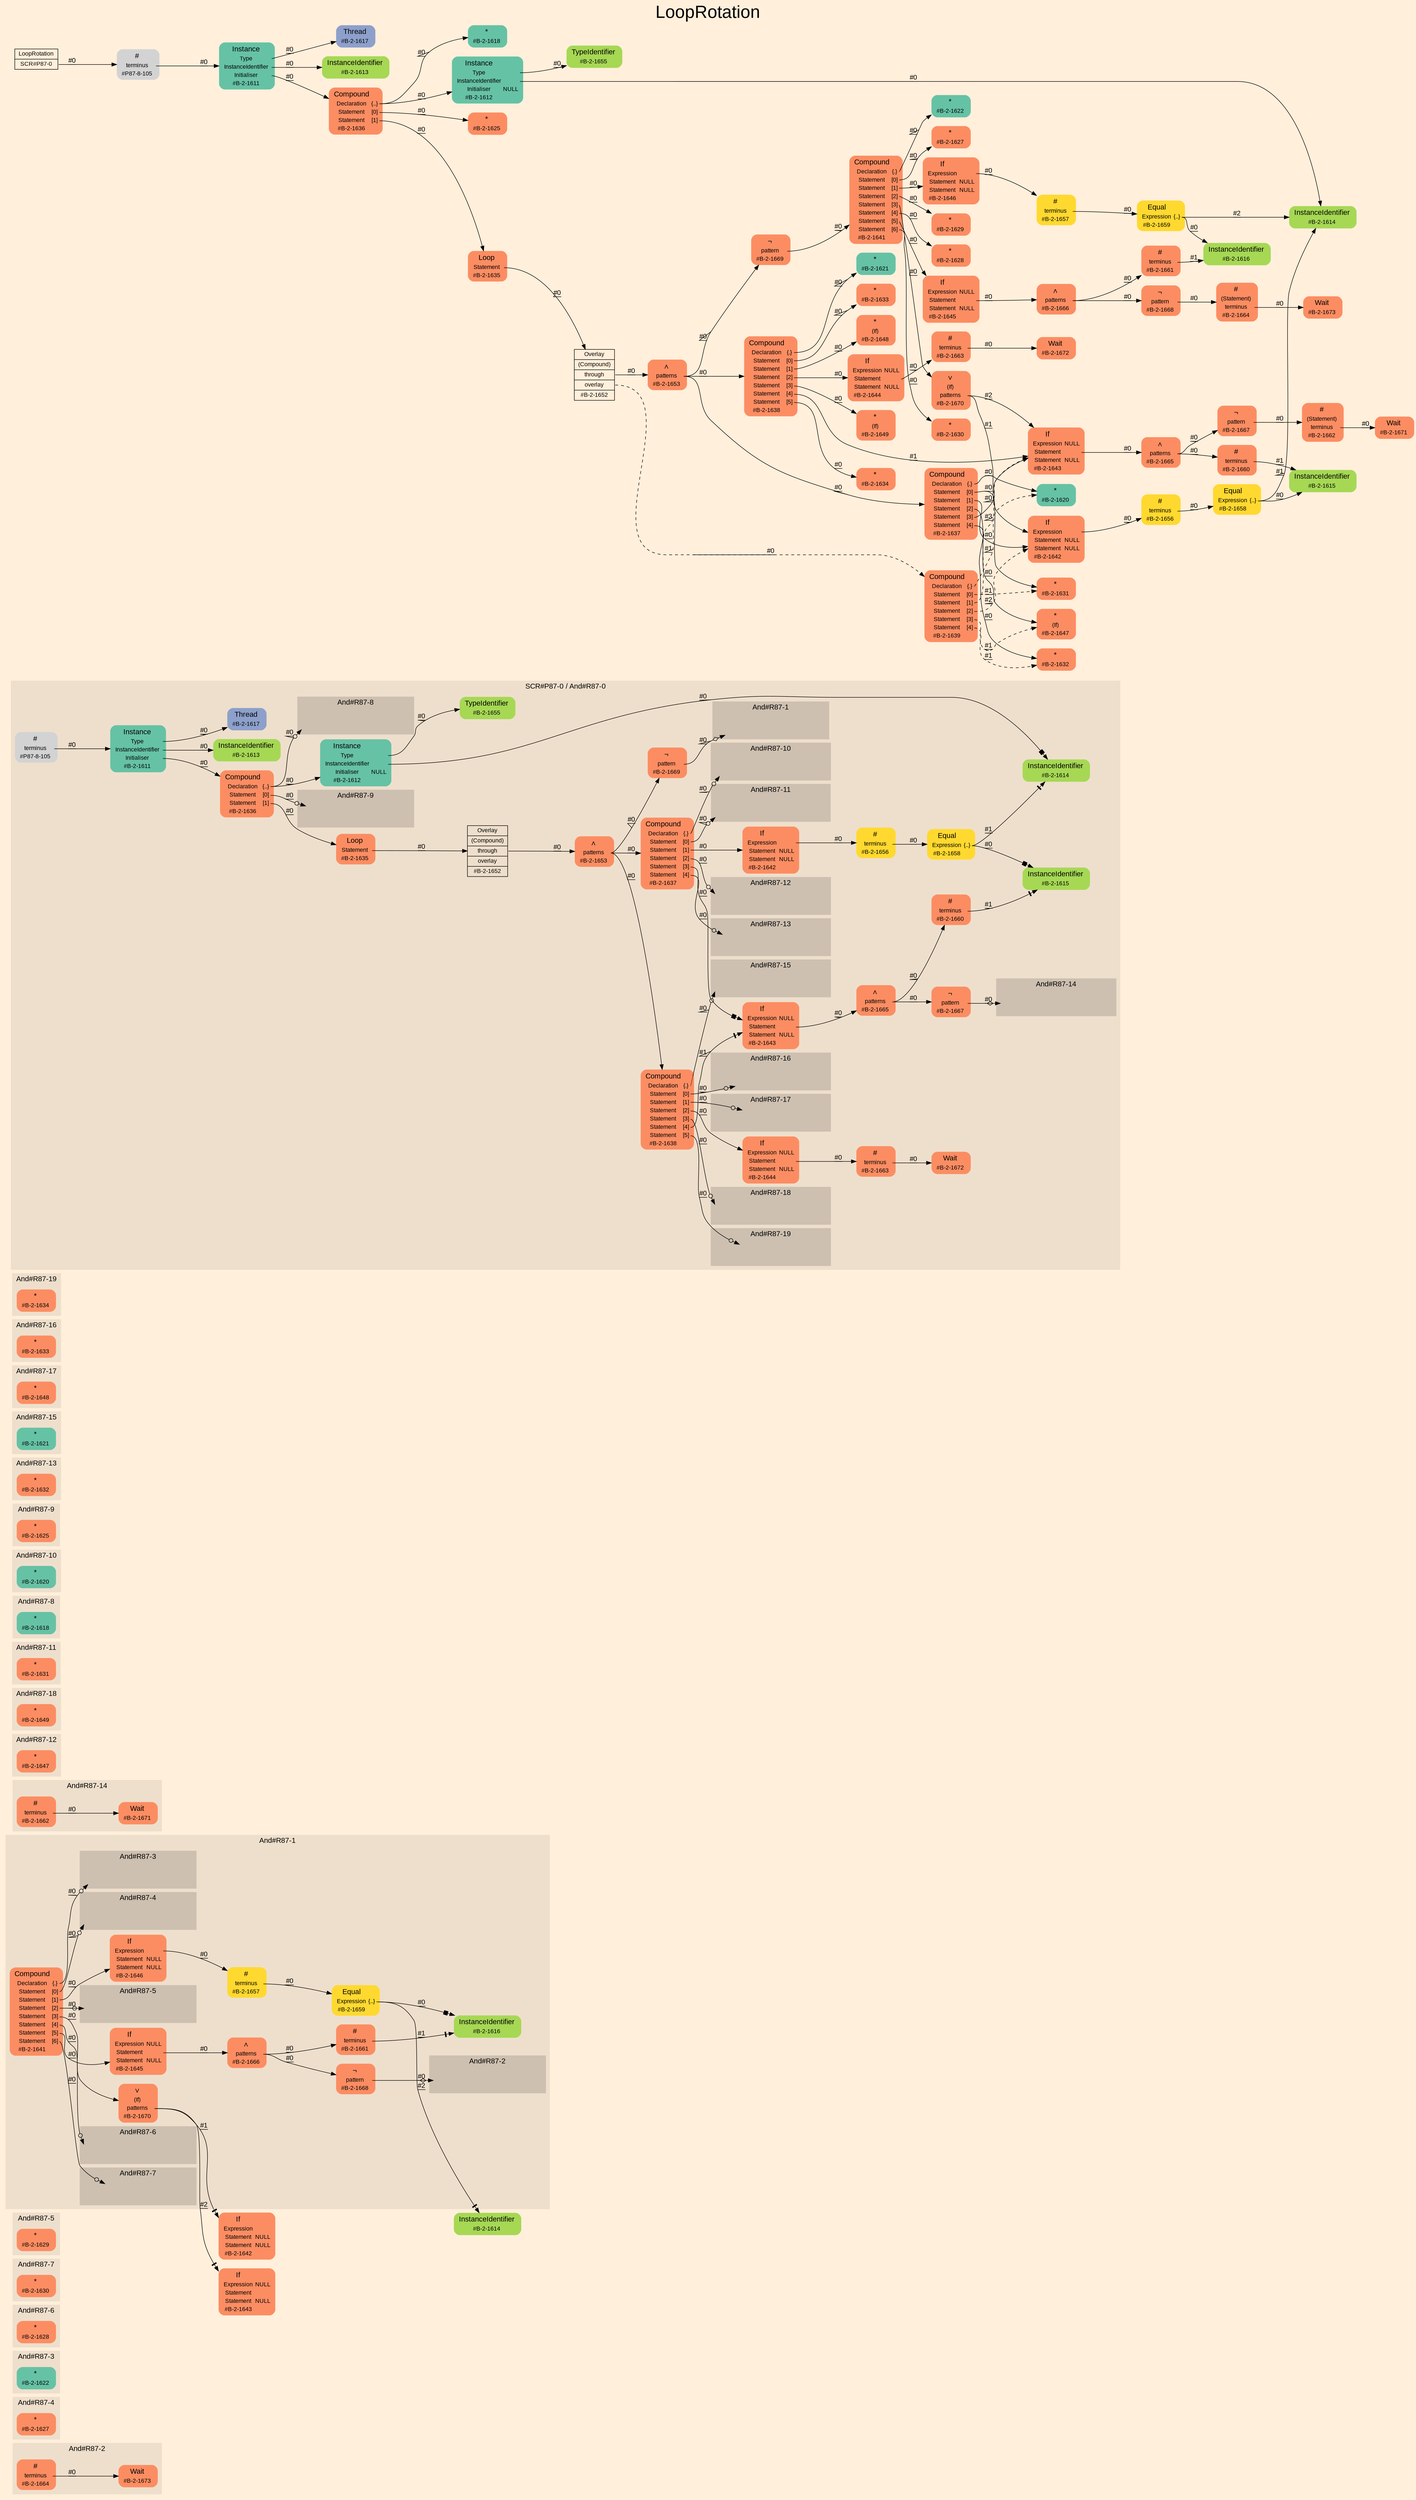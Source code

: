digraph "LoopRotation" {
label = "LoopRotation"
labelloc = t
fontsize = "36"
graph [
    rankdir = "LR"
    ranksep = 0.3
    bgcolor = antiquewhite1
    color = black
    fontcolor = black
    fontname = "Arial"
];
node [
    fontname = "Arial"
];
edge [
    fontname = "Arial"
];

// -------------------- figure And#R87-2 --------------------
// -------- region And#R87-2 ----------
subgraph "clusterAnd#R87-2" {
    label = "And#R87-2"
    style = "filled"
    color = antiquewhite2
    fontsize = "15"
    "And#R87-2/#B-2-1673" [
        // -------- block And#R87-2/#B-2-1673 ----------
        shape = "plaintext"
        fillcolor = "/set28/2"
        label = <<TABLE BORDER="0" CELLBORDER="0" CELLSPACING="0">
         <TR><TD><FONT POINT-SIZE="15.0">Wait</FONT></TD><TD></TD></TR>
         <TR><TD>#B-2-1673</TD><TD PORT="port0"></TD></TR>
        </TABLE>>
        style = "rounded,filled"
        fontsize = "12"
    ];
    
    "And#R87-2/#B-2-1664" [
        // -------- block And#R87-2/#B-2-1664 ----------
        shape = "plaintext"
        fillcolor = "/set28/2"
        label = <<TABLE BORDER="0" CELLBORDER="0" CELLSPACING="0">
         <TR><TD><FONT POINT-SIZE="15.0">#</FONT></TD><TD></TD></TR>
         <TR><TD>terminus</TD><TD PORT="port0"></TD></TR>
         <TR><TD>#B-2-1664</TD><TD PORT="port1"></TD></TR>
        </TABLE>>
        style = "rounded,filled"
        fontsize = "12"
    ];
    
}

"And#R87-2/#B-2-1664":port0 -> "And#R87-2/#B-2-1673" [
    label = "#0"
    decorate = true
    color = black
    fontcolor = black
];


// -------------------- figure And#R87-4 --------------------
// -------- region And#R87-4 ----------
subgraph "clusterAnd#R87-4" {
    label = "And#R87-4"
    style = "filled"
    color = antiquewhite2
    fontsize = "15"
    "And#R87-4/#B-2-1627" [
        // -------- block And#R87-4/#B-2-1627 ----------
        shape = "plaintext"
        fillcolor = "/set28/2"
        label = <<TABLE BORDER="0" CELLBORDER="0" CELLSPACING="0">
         <TR><TD><FONT POINT-SIZE="15.0">*</FONT></TD><TD></TD></TR>
         <TR><TD>#B-2-1627</TD><TD PORT="port0"></TD></TR>
        </TABLE>>
        style = "rounded,filled"
        fontsize = "12"
    ];
    
}


// -------------------- figure And#R87-3 --------------------
// -------- region And#R87-3 ----------
subgraph "clusterAnd#R87-3" {
    label = "And#R87-3"
    style = "filled"
    color = antiquewhite2
    fontsize = "15"
    "And#R87-3/#B-2-1622" [
        // -------- block And#R87-3/#B-2-1622 ----------
        shape = "plaintext"
        fillcolor = "/set28/1"
        label = <<TABLE BORDER="0" CELLBORDER="0" CELLSPACING="0">
         <TR><TD><FONT POINT-SIZE="15.0">*</FONT></TD><TD></TD></TR>
         <TR><TD>#B-2-1622</TD><TD PORT="port0"></TD></TR>
        </TABLE>>
        style = "rounded,filled"
        fontsize = "12"
    ];
    
}


// -------------------- figure And#R87-6 --------------------
// -------- region And#R87-6 ----------
subgraph "clusterAnd#R87-6" {
    label = "And#R87-6"
    style = "filled"
    color = antiquewhite2
    fontsize = "15"
    "And#R87-6/#B-2-1628" [
        // -------- block And#R87-6/#B-2-1628 ----------
        shape = "plaintext"
        fillcolor = "/set28/2"
        label = <<TABLE BORDER="0" CELLBORDER="0" CELLSPACING="0">
         <TR><TD><FONT POINT-SIZE="15.0">*</FONT></TD><TD></TD></TR>
         <TR><TD>#B-2-1628</TD><TD PORT="port0"></TD></TR>
        </TABLE>>
        style = "rounded,filled"
        fontsize = "12"
    ];
    
}


// -------------------- figure And#R87-7 --------------------
// -------- region And#R87-7 ----------
subgraph "clusterAnd#R87-7" {
    label = "And#R87-7"
    style = "filled"
    color = antiquewhite2
    fontsize = "15"
    "And#R87-7/#B-2-1630" [
        // -------- block And#R87-7/#B-2-1630 ----------
        shape = "plaintext"
        fillcolor = "/set28/2"
        label = <<TABLE BORDER="0" CELLBORDER="0" CELLSPACING="0">
         <TR><TD><FONT POINT-SIZE="15.0">*</FONT></TD><TD></TD></TR>
         <TR><TD>#B-2-1630</TD><TD PORT="port0"></TD></TR>
        </TABLE>>
        style = "rounded,filled"
        fontsize = "12"
    ];
    
}


// -------------------- figure And#R87-5 --------------------
// -------- region And#R87-5 ----------
subgraph "clusterAnd#R87-5" {
    label = "And#R87-5"
    style = "filled"
    color = antiquewhite2
    fontsize = "15"
    "And#R87-5/#B-2-1629" [
        // -------- block And#R87-5/#B-2-1629 ----------
        shape = "plaintext"
        fillcolor = "/set28/2"
        label = <<TABLE BORDER="0" CELLBORDER="0" CELLSPACING="0">
         <TR><TD><FONT POINT-SIZE="15.0">*</FONT></TD><TD></TD></TR>
         <TR><TD>#B-2-1629</TD><TD PORT="port0"></TD></TR>
        </TABLE>>
        style = "rounded,filled"
        fontsize = "12"
    ];
    
}


// -------------------- figure And#R87-1 --------------------
// -------- region And#R87-1 ----------
subgraph "clusterAnd#R87-1" {
    label = "And#R87-1"
    style = "filled"
    color = antiquewhite2
    fontsize = "15"
    "And#R87-1/#B-2-1659" [
        // -------- block And#R87-1/#B-2-1659 ----------
        shape = "plaintext"
        fillcolor = "/set28/6"
        label = <<TABLE BORDER="0" CELLBORDER="0" CELLSPACING="0">
         <TR><TD><FONT POINT-SIZE="15.0">Equal</FONT></TD><TD></TD></TR>
         <TR><TD>Expression</TD><TD PORT="port0">{..}</TD></TR>
         <TR><TD>#B-2-1659</TD><TD PORT="port1"></TD></TR>
        </TABLE>>
        style = "rounded,filled"
        fontsize = "12"
    ];
    
    "And#R87-1/#B-2-1645" [
        // -------- block And#R87-1/#B-2-1645 ----------
        shape = "plaintext"
        fillcolor = "/set28/2"
        label = <<TABLE BORDER="0" CELLBORDER="0" CELLSPACING="0">
         <TR><TD><FONT POINT-SIZE="15.0">If</FONT></TD><TD></TD></TR>
         <TR><TD>Expression</TD><TD PORT="port0">NULL</TD></TR>
         <TR><TD>Statement</TD><TD PORT="port1"></TD></TR>
         <TR><TD>Statement</TD><TD PORT="port2">NULL</TD></TR>
         <TR><TD>#B-2-1645</TD><TD PORT="port3"></TD></TR>
        </TABLE>>
        style = "rounded,filled"
        fontsize = "12"
    ];
    
    "And#R87-1/#B-2-1646" [
        // -------- block And#R87-1/#B-2-1646 ----------
        shape = "plaintext"
        fillcolor = "/set28/2"
        label = <<TABLE BORDER="0" CELLBORDER="0" CELLSPACING="0">
         <TR><TD><FONT POINT-SIZE="15.0">If</FONT></TD><TD></TD></TR>
         <TR><TD>Expression</TD><TD PORT="port0"></TD></TR>
         <TR><TD>Statement</TD><TD PORT="port1">NULL</TD></TR>
         <TR><TD>Statement</TD><TD PORT="port2">NULL</TD></TR>
         <TR><TD>#B-2-1646</TD><TD PORT="port3"></TD></TR>
        </TABLE>>
        style = "rounded,filled"
        fontsize = "12"
    ];
    
    "And#R87-1/#B-2-1657" [
        // -------- block And#R87-1/#B-2-1657 ----------
        shape = "plaintext"
        fillcolor = "/set28/6"
        label = <<TABLE BORDER="0" CELLBORDER="0" CELLSPACING="0">
         <TR><TD><FONT POINT-SIZE="15.0">#</FONT></TD><TD></TD></TR>
         <TR><TD>terminus</TD><TD PORT="port0"></TD></TR>
         <TR><TD>#B-2-1657</TD><TD PORT="port1"></TD></TR>
        </TABLE>>
        style = "rounded,filled"
        fontsize = "12"
    ];
    
    "And#R87-1/#B-2-1670" [
        // -------- block And#R87-1/#B-2-1670 ----------
        shape = "plaintext"
        fillcolor = "/set28/2"
        label = <<TABLE BORDER="0" CELLBORDER="0" CELLSPACING="0">
         <TR><TD><FONT POINT-SIZE="15.0">∨</FONT></TD><TD></TD></TR>
         <TR><TD>(If)</TD><TD PORT="port0"></TD></TR>
         <TR><TD>patterns</TD><TD PORT="port1"></TD></TR>
         <TR><TD>#B-2-1670</TD><TD PORT="port2"></TD></TR>
        </TABLE>>
        style = "rounded,filled"
        fontsize = "12"
    ];
    
    "And#R87-1/#B-2-1661" [
        // -------- block And#R87-1/#B-2-1661 ----------
        shape = "plaintext"
        fillcolor = "/set28/2"
        label = <<TABLE BORDER="0" CELLBORDER="0" CELLSPACING="0">
         <TR><TD><FONT POINT-SIZE="15.0">#</FONT></TD><TD></TD></TR>
         <TR><TD>terminus</TD><TD PORT="port0"></TD></TR>
         <TR><TD>#B-2-1661</TD><TD PORT="port1"></TD></TR>
        </TABLE>>
        style = "rounded,filled"
        fontsize = "12"
    ];
    
    "And#R87-1/#B-2-1666" [
        // -------- block And#R87-1/#B-2-1666 ----------
        shape = "plaintext"
        fillcolor = "/set28/2"
        label = <<TABLE BORDER="0" CELLBORDER="0" CELLSPACING="0">
         <TR><TD><FONT POINT-SIZE="15.0">∧</FONT></TD><TD></TD></TR>
         <TR><TD>patterns</TD><TD PORT="port0"></TD></TR>
         <TR><TD>#B-2-1666</TD><TD PORT="port1"></TD></TR>
        </TABLE>>
        style = "rounded,filled"
        fontsize = "12"
    ];
    
    "And#R87-1/#B-2-1616" [
        // -------- block And#R87-1/#B-2-1616 ----------
        shape = "plaintext"
        fillcolor = "/set28/5"
        label = <<TABLE BORDER="0" CELLBORDER="0" CELLSPACING="0">
         <TR><TD><FONT POINT-SIZE="15.0">InstanceIdentifier</FONT></TD><TD></TD></TR>
         <TR><TD>#B-2-1616</TD><TD PORT="port0"></TD></TR>
        </TABLE>>
        style = "rounded,filled"
        fontsize = "12"
    ];
    
    "And#R87-1/#B-2-1668" [
        // -------- block And#R87-1/#B-2-1668 ----------
        shape = "plaintext"
        fillcolor = "/set28/2"
        label = <<TABLE BORDER="0" CELLBORDER="0" CELLSPACING="0">
         <TR><TD><FONT POINT-SIZE="15.0">¬</FONT></TD><TD></TD></TR>
         <TR><TD>pattern</TD><TD PORT="port0"></TD></TR>
         <TR><TD>#B-2-1668</TD><TD PORT="port1"></TD></TR>
        </TABLE>>
        style = "rounded,filled"
        fontsize = "12"
    ];
    
    "And#R87-1/#B-2-1641" [
        // -------- block And#R87-1/#B-2-1641 ----------
        shape = "plaintext"
        fillcolor = "/set28/2"
        label = <<TABLE BORDER="0" CELLBORDER="0" CELLSPACING="0">
         <TR><TD><FONT POINT-SIZE="15.0">Compound</FONT></TD><TD></TD></TR>
         <TR><TD>Declaration</TD><TD PORT="port0">{.}</TD></TR>
         <TR><TD>Statement</TD><TD PORT="port1">[0]</TD></TR>
         <TR><TD>Statement</TD><TD PORT="port2">[1]</TD></TR>
         <TR><TD>Statement</TD><TD PORT="port3">[2]</TD></TR>
         <TR><TD>Statement</TD><TD PORT="port4">[3]</TD></TR>
         <TR><TD>Statement</TD><TD PORT="port5">[4]</TD></TR>
         <TR><TD>Statement</TD><TD PORT="port6">[5]</TD></TR>
         <TR><TD>Statement</TD><TD PORT="port7">[6]</TD></TR>
         <TR><TD>#B-2-1641</TD><TD PORT="port8"></TD></TR>
        </TABLE>>
        style = "rounded,filled"
        fontsize = "12"
    ];
    
    // -------- region And#R87-1/And#R87-2 ----------
    subgraph "clusterAnd#R87-1/And#R87-2" {
        label = "And#R87-2"
        style = "filled"
        color = antiquewhite3
        fontsize = "15"
        "And#R87-1/And#R87-2/#B-2-1664" [
            // -------- block And#R87-1/And#R87-2/#B-2-1664 ----------
            shape = none
            fillcolor = "/set28/2"
            style = "invisible"
        ];
        
    }
    
    // -------- region And#R87-1/And#R87-3 ----------
    subgraph "clusterAnd#R87-1/And#R87-3" {
        label = "And#R87-3"
        style = "filled"
        color = antiquewhite3
        fontsize = "15"
        "And#R87-1/And#R87-3/#B-2-1622" [
            // -------- block And#R87-1/And#R87-3/#B-2-1622 ----------
            shape = none
            fillcolor = "/set28/1"
            style = "invisible"
        ];
        
    }
    
    // -------- region And#R87-1/And#R87-4 ----------
    subgraph "clusterAnd#R87-1/And#R87-4" {
        label = "And#R87-4"
        style = "filled"
        color = antiquewhite3
        fontsize = "15"
        "And#R87-1/And#R87-4/#B-2-1627" [
            // -------- block And#R87-1/And#R87-4/#B-2-1627 ----------
            shape = none
            fillcolor = "/set28/2"
            style = "invisible"
        ];
        
    }
    
    // -------- region And#R87-1/And#R87-5 ----------
    subgraph "clusterAnd#R87-1/And#R87-5" {
        label = "And#R87-5"
        style = "filled"
        color = antiquewhite3
        fontsize = "15"
        "And#R87-1/And#R87-5/#B-2-1629" [
            // -------- block And#R87-1/And#R87-5/#B-2-1629 ----------
            shape = none
            fillcolor = "/set28/2"
            style = "invisible"
        ];
        
    }
    
    // -------- region And#R87-1/And#R87-6 ----------
    subgraph "clusterAnd#R87-1/And#R87-6" {
        label = "And#R87-6"
        style = "filled"
        color = antiquewhite3
        fontsize = "15"
        "And#R87-1/And#R87-6/#B-2-1628" [
            // -------- block And#R87-1/And#R87-6/#B-2-1628 ----------
            shape = none
            fillcolor = "/set28/2"
            style = "invisible"
        ];
        
    }
    
    // -------- region And#R87-1/And#R87-7 ----------
    subgraph "clusterAnd#R87-1/And#R87-7" {
        label = "And#R87-7"
        style = "filled"
        color = antiquewhite3
        fontsize = "15"
        "And#R87-1/And#R87-7/#B-2-1630" [
            // -------- block And#R87-1/And#R87-7/#B-2-1630 ----------
            shape = none
            fillcolor = "/set28/2"
            style = "invisible"
        ];
        
    }
    
}

"And#R87-1/#B-2-1642" [
    // -------- block And#R87-1/#B-2-1642 ----------
    shape = "plaintext"
    fillcolor = "/set28/2"
    label = <<TABLE BORDER="0" CELLBORDER="0" CELLSPACING="0">
     <TR><TD><FONT POINT-SIZE="15.0">If</FONT></TD><TD></TD></TR>
     <TR><TD>Expression</TD><TD PORT="port0"></TD></TR>
     <TR><TD>Statement</TD><TD PORT="port1">NULL</TD></TR>
     <TR><TD>Statement</TD><TD PORT="port2">NULL</TD></TR>
     <TR><TD>#B-2-1642</TD><TD PORT="port3"></TD></TR>
    </TABLE>>
    style = "rounded,filled"
    fontsize = "12"
];

"And#R87-1/#B-2-1643" [
    // -------- block And#R87-1/#B-2-1643 ----------
    shape = "plaintext"
    fillcolor = "/set28/2"
    label = <<TABLE BORDER="0" CELLBORDER="0" CELLSPACING="0">
     <TR><TD><FONT POINT-SIZE="15.0">If</FONT></TD><TD></TD></TR>
     <TR><TD>Expression</TD><TD PORT="port0">NULL</TD></TR>
     <TR><TD>Statement</TD><TD PORT="port1"></TD></TR>
     <TR><TD>Statement</TD><TD PORT="port2">NULL</TD></TR>
     <TR><TD>#B-2-1643</TD><TD PORT="port3"></TD></TR>
    </TABLE>>
    style = "rounded,filled"
    fontsize = "12"
];

"And#R87-1/#B-2-1614" [
    // -------- block And#R87-1/#B-2-1614 ----------
    shape = "plaintext"
    fillcolor = "/set28/5"
    label = <<TABLE BORDER="0" CELLBORDER="0" CELLSPACING="0">
     <TR><TD><FONT POINT-SIZE="15.0">InstanceIdentifier</FONT></TD><TD></TD></TR>
     <TR><TD>#B-2-1614</TD><TD PORT="port0"></TD></TR>
    </TABLE>>
    style = "rounded,filled"
    fontsize = "12"
];

"And#R87-1/#B-2-1659":port0 -> "And#R87-1/#B-2-1614" [
    arrowhead="normalnonetee"
    label = "#2"
    decorate = true
    color = black
    fontcolor = black
];

"And#R87-1/#B-2-1659":port0 -> "And#R87-1/#B-2-1616" [
    arrowhead="normalnonebox"
    label = "#0"
    decorate = true
    color = black
    fontcolor = black
];

"And#R87-1/#B-2-1645":port1 -> "And#R87-1/#B-2-1666" [
    label = "#0"
    decorate = true
    color = black
    fontcolor = black
];

"And#R87-1/#B-2-1646":port0 -> "And#R87-1/#B-2-1657" [
    label = "#0"
    decorate = true
    color = black
    fontcolor = black
];

"And#R87-1/#B-2-1657":port0 -> "And#R87-1/#B-2-1659" [
    label = "#0"
    decorate = true
    color = black
    fontcolor = black
];

"And#R87-1/#B-2-1670":port1 -> "And#R87-1/#B-2-1642" [
    arrowhead="normalnonetee"
    label = "#1"
    decorate = true
    color = black
    fontcolor = black
];

"And#R87-1/#B-2-1670":port1 -> "And#R87-1/#B-2-1643" [
    arrowhead="normalnonetee"
    label = "#2"
    decorate = true
    color = black
    fontcolor = black
];

"And#R87-1/#B-2-1661":port0 -> "And#R87-1/#B-2-1616" [
    arrowhead="normalnonetee"
    label = "#1"
    decorate = true
    color = black
    fontcolor = black
];

"And#R87-1/#B-2-1666":port0 -> "And#R87-1/#B-2-1661" [
    label = "#0"
    decorate = true
    color = black
    fontcolor = black
];

"And#R87-1/#B-2-1666":port0 -> "And#R87-1/#B-2-1668" [
    label = "#0"
    decorate = true
    color = black
    fontcolor = black
];

"And#R87-1/#B-2-1668":port0 -> "And#R87-1/And#R87-2/#B-2-1664" [
    arrowhead="normalnoneodiamond"
    label = "#0"
    decorate = true
    color = black
    fontcolor = black
];

"And#R87-1/#B-2-1641":port0 -> "And#R87-1/And#R87-3/#B-2-1622" [
    arrowhead="normalnoneodot"
    label = "#0"
    decorate = true
    color = black
    fontcolor = black
];

"And#R87-1/#B-2-1641":port1 -> "And#R87-1/And#R87-4/#B-2-1627" [
    arrowhead="normalnoneodot"
    label = "#0"
    decorate = true
    color = black
    fontcolor = black
];

"And#R87-1/#B-2-1641":port2 -> "And#R87-1/#B-2-1646" [
    label = "#0"
    decorate = true
    color = black
    fontcolor = black
];

"And#R87-1/#B-2-1641":port3 -> "And#R87-1/And#R87-5/#B-2-1629" [
    arrowhead="normalnoneodot"
    label = "#0"
    decorate = true
    color = black
    fontcolor = black
];

"And#R87-1/#B-2-1641":port4 -> "And#R87-1/#B-2-1670" [
    label = "#0"
    decorate = true
    color = black
    fontcolor = black
];

"And#R87-1/#B-2-1641":port5 -> "And#R87-1/And#R87-6/#B-2-1628" [
    arrowhead="normalnoneodot"
    label = "#0"
    decorate = true
    color = black
    fontcolor = black
];

"And#R87-1/#B-2-1641":port6 -> "And#R87-1/#B-2-1645" [
    label = "#0"
    decorate = true
    color = black
    fontcolor = black
];

"And#R87-1/#B-2-1641":port7 -> "And#R87-1/And#R87-7/#B-2-1630" [
    arrowhead="normalnoneodot"
    label = "#0"
    decorate = true
    color = black
    fontcolor = black
];


// -------------------- figure And#R87-14 --------------------
// -------- region And#R87-14 ----------
subgraph "clusterAnd#R87-14" {
    label = "And#R87-14"
    style = "filled"
    color = antiquewhite2
    fontsize = "15"
    "And#R87-14/#B-2-1671" [
        // -------- block And#R87-14/#B-2-1671 ----------
        shape = "plaintext"
        fillcolor = "/set28/2"
        label = <<TABLE BORDER="0" CELLBORDER="0" CELLSPACING="0">
         <TR><TD><FONT POINT-SIZE="15.0">Wait</FONT></TD><TD></TD></TR>
         <TR><TD>#B-2-1671</TD><TD PORT="port0"></TD></TR>
        </TABLE>>
        style = "rounded,filled"
        fontsize = "12"
    ];
    
    "And#R87-14/#B-2-1662" [
        // -------- block And#R87-14/#B-2-1662 ----------
        shape = "plaintext"
        fillcolor = "/set28/2"
        label = <<TABLE BORDER="0" CELLBORDER="0" CELLSPACING="0">
         <TR><TD><FONT POINT-SIZE="15.0">#</FONT></TD><TD></TD></TR>
         <TR><TD>terminus</TD><TD PORT="port0"></TD></TR>
         <TR><TD>#B-2-1662</TD><TD PORT="port1"></TD></TR>
        </TABLE>>
        style = "rounded,filled"
        fontsize = "12"
    ];
    
}

"And#R87-14/#B-2-1662":port0 -> "And#R87-14/#B-2-1671" [
    label = "#0"
    decorate = true
    color = black
    fontcolor = black
];


// -------------------- figure And#R87-12 --------------------
// -------- region And#R87-12 ----------
subgraph "clusterAnd#R87-12" {
    label = "And#R87-12"
    style = "filled"
    color = antiquewhite2
    fontsize = "15"
    "And#R87-12/#B-2-1647" [
        // -------- block And#R87-12/#B-2-1647 ----------
        shape = "plaintext"
        fillcolor = "/set28/2"
        label = <<TABLE BORDER="0" CELLBORDER="0" CELLSPACING="0">
         <TR><TD><FONT POINT-SIZE="15.0">*</FONT></TD><TD></TD></TR>
         <TR><TD>#B-2-1647</TD><TD PORT="port0"></TD></TR>
        </TABLE>>
        style = "rounded,filled"
        fontsize = "12"
    ];
    
}


// -------------------- figure And#R87-18 --------------------
// -------- region And#R87-18 ----------
subgraph "clusterAnd#R87-18" {
    label = "And#R87-18"
    style = "filled"
    color = antiquewhite2
    fontsize = "15"
    "And#R87-18/#B-2-1649" [
        // -------- block And#R87-18/#B-2-1649 ----------
        shape = "plaintext"
        fillcolor = "/set28/2"
        label = <<TABLE BORDER="0" CELLBORDER="0" CELLSPACING="0">
         <TR><TD><FONT POINT-SIZE="15.0">*</FONT></TD><TD></TD></TR>
         <TR><TD>#B-2-1649</TD><TD PORT="port0"></TD></TR>
        </TABLE>>
        style = "rounded,filled"
        fontsize = "12"
    ];
    
}


// -------------------- figure And#R87-11 --------------------
// -------- region And#R87-11 ----------
subgraph "clusterAnd#R87-11" {
    label = "And#R87-11"
    style = "filled"
    color = antiquewhite2
    fontsize = "15"
    "And#R87-11/#B-2-1631" [
        // -------- block And#R87-11/#B-2-1631 ----------
        shape = "plaintext"
        fillcolor = "/set28/2"
        label = <<TABLE BORDER="0" CELLBORDER="0" CELLSPACING="0">
         <TR><TD><FONT POINT-SIZE="15.0">*</FONT></TD><TD></TD></TR>
         <TR><TD>#B-2-1631</TD><TD PORT="port0"></TD></TR>
        </TABLE>>
        style = "rounded,filled"
        fontsize = "12"
    ];
    
}


// -------------------- figure And#R87-8 --------------------
// -------- region And#R87-8 ----------
subgraph "clusterAnd#R87-8" {
    label = "And#R87-8"
    style = "filled"
    color = antiquewhite2
    fontsize = "15"
    "And#R87-8/#B-2-1618" [
        // -------- block And#R87-8/#B-2-1618 ----------
        shape = "plaintext"
        fillcolor = "/set28/1"
        label = <<TABLE BORDER="0" CELLBORDER="0" CELLSPACING="0">
         <TR><TD><FONT POINT-SIZE="15.0">*</FONT></TD><TD></TD></TR>
         <TR><TD>#B-2-1618</TD><TD PORT="port0"></TD></TR>
        </TABLE>>
        style = "rounded,filled"
        fontsize = "12"
    ];
    
}


// -------------------- figure And#R87-10 --------------------
// -------- region And#R87-10 ----------
subgraph "clusterAnd#R87-10" {
    label = "And#R87-10"
    style = "filled"
    color = antiquewhite2
    fontsize = "15"
    "And#R87-10/#B-2-1620" [
        // -------- block And#R87-10/#B-2-1620 ----------
        shape = "plaintext"
        fillcolor = "/set28/1"
        label = <<TABLE BORDER="0" CELLBORDER="0" CELLSPACING="0">
         <TR><TD><FONT POINT-SIZE="15.0">*</FONT></TD><TD></TD></TR>
         <TR><TD>#B-2-1620</TD><TD PORT="port0"></TD></TR>
        </TABLE>>
        style = "rounded,filled"
        fontsize = "12"
    ];
    
}


// -------------------- figure And#R87-9 --------------------
// -------- region And#R87-9 ----------
subgraph "clusterAnd#R87-9" {
    label = "And#R87-9"
    style = "filled"
    color = antiquewhite2
    fontsize = "15"
    "And#R87-9/#B-2-1625" [
        // -------- block And#R87-9/#B-2-1625 ----------
        shape = "plaintext"
        fillcolor = "/set28/2"
        label = <<TABLE BORDER="0" CELLBORDER="0" CELLSPACING="0">
         <TR><TD><FONT POINT-SIZE="15.0">*</FONT></TD><TD></TD></TR>
         <TR><TD>#B-2-1625</TD><TD PORT="port0"></TD></TR>
        </TABLE>>
        style = "rounded,filled"
        fontsize = "12"
    ];
    
}


// -------------------- figure And#R87-13 --------------------
// -------- region And#R87-13 ----------
subgraph "clusterAnd#R87-13" {
    label = "And#R87-13"
    style = "filled"
    color = antiquewhite2
    fontsize = "15"
    "And#R87-13/#B-2-1632" [
        // -------- block And#R87-13/#B-2-1632 ----------
        shape = "plaintext"
        fillcolor = "/set28/2"
        label = <<TABLE BORDER="0" CELLBORDER="0" CELLSPACING="0">
         <TR><TD><FONT POINT-SIZE="15.0">*</FONT></TD><TD></TD></TR>
         <TR><TD>#B-2-1632</TD><TD PORT="port0"></TD></TR>
        </TABLE>>
        style = "rounded,filled"
        fontsize = "12"
    ];
    
}


// -------------------- figure And#R87-15 --------------------
// -------- region And#R87-15 ----------
subgraph "clusterAnd#R87-15" {
    label = "And#R87-15"
    style = "filled"
    color = antiquewhite2
    fontsize = "15"
    "And#R87-15/#B-2-1621" [
        // -------- block And#R87-15/#B-2-1621 ----------
        shape = "plaintext"
        fillcolor = "/set28/1"
        label = <<TABLE BORDER="0" CELLBORDER="0" CELLSPACING="0">
         <TR><TD><FONT POINT-SIZE="15.0">*</FONT></TD><TD></TD></TR>
         <TR><TD>#B-2-1621</TD><TD PORT="port0"></TD></TR>
        </TABLE>>
        style = "rounded,filled"
        fontsize = "12"
    ];
    
}


// -------------------- figure And#R87-17 --------------------
// -------- region And#R87-17 ----------
subgraph "clusterAnd#R87-17" {
    label = "And#R87-17"
    style = "filled"
    color = antiquewhite2
    fontsize = "15"
    "And#R87-17/#B-2-1648" [
        // -------- block And#R87-17/#B-2-1648 ----------
        shape = "plaintext"
        fillcolor = "/set28/2"
        label = <<TABLE BORDER="0" CELLBORDER="0" CELLSPACING="0">
         <TR><TD><FONT POINT-SIZE="15.0">*</FONT></TD><TD></TD></TR>
         <TR><TD>#B-2-1648</TD><TD PORT="port0"></TD></TR>
        </TABLE>>
        style = "rounded,filled"
        fontsize = "12"
    ];
    
}


// -------------------- figure And#R87-16 --------------------
// -------- region And#R87-16 ----------
subgraph "clusterAnd#R87-16" {
    label = "And#R87-16"
    style = "filled"
    color = antiquewhite2
    fontsize = "15"
    "And#R87-16/#B-2-1633" [
        // -------- block And#R87-16/#B-2-1633 ----------
        shape = "plaintext"
        fillcolor = "/set28/2"
        label = <<TABLE BORDER="0" CELLBORDER="0" CELLSPACING="0">
         <TR><TD><FONT POINT-SIZE="15.0">*</FONT></TD><TD></TD></TR>
         <TR><TD>#B-2-1633</TD><TD PORT="port0"></TD></TR>
        </TABLE>>
        style = "rounded,filled"
        fontsize = "12"
    ];
    
}


// -------------------- figure And#R87-19 --------------------
// -------- region And#R87-19 ----------
subgraph "clusterAnd#R87-19" {
    label = "And#R87-19"
    style = "filled"
    color = antiquewhite2
    fontsize = "15"
    "And#R87-19/#B-2-1634" [
        // -------- block And#R87-19/#B-2-1634 ----------
        shape = "plaintext"
        fillcolor = "/set28/2"
        label = <<TABLE BORDER="0" CELLBORDER="0" CELLSPACING="0">
         <TR><TD><FONT POINT-SIZE="15.0">*</FONT></TD><TD></TD></TR>
         <TR><TD>#B-2-1634</TD><TD PORT="port0"></TD></TR>
        </TABLE>>
        style = "rounded,filled"
        fontsize = "12"
    ];
    
}


// -------------------- figure And#R87-0 --------------------
// -------- region And#R87-0 ----------
subgraph "clusterAnd#R87-0" {
    label = "SCR#P87-0 / And#R87-0"
    style = "filled"
    color = antiquewhite2
    fontsize = "15"
    "And#R87-0/#B-2-1665" [
        // -------- block And#R87-0/#B-2-1665 ----------
        shape = "plaintext"
        fillcolor = "/set28/2"
        label = <<TABLE BORDER="0" CELLBORDER="0" CELLSPACING="0">
         <TR><TD><FONT POINT-SIZE="15.0">∧</FONT></TD><TD></TD></TR>
         <TR><TD>patterns</TD><TD PORT="port0"></TD></TR>
         <TR><TD>#B-2-1665</TD><TD PORT="port1"></TD></TR>
        </TABLE>>
        style = "rounded,filled"
        fontsize = "12"
    ];
    
    "And#R87-0/#B-2-1669" [
        // -------- block And#R87-0/#B-2-1669 ----------
        shape = "plaintext"
        fillcolor = "/set28/2"
        label = <<TABLE BORDER="0" CELLBORDER="0" CELLSPACING="0">
         <TR><TD><FONT POINT-SIZE="15.0">¬</FONT></TD><TD></TD></TR>
         <TR><TD>pattern</TD><TD PORT="port0"></TD></TR>
         <TR><TD>#B-2-1669</TD><TD PORT="port1"></TD></TR>
        </TABLE>>
        style = "rounded,filled"
        fontsize = "12"
    ];
    
    "And#R87-0/#B-2-1612" [
        // -------- block And#R87-0/#B-2-1612 ----------
        shape = "plaintext"
        fillcolor = "/set28/1"
        label = <<TABLE BORDER="0" CELLBORDER="0" CELLSPACING="0">
         <TR><TD><FONT POINT-SIZE="15.0">Instance</FONT></TD><TD></TD></TR>
         <TR><TD>Type</TD><TD PORT="port0"></TD></TR>
         <TR><TD>InstanceIdentifier</TD><TD PORT="port1"></TD></TR>
         <TR><TD>Initialiser</TD><TD PORT="port2">NULL</TD></TR>
         <TR><TD>#B-2-1612</TD><TD PORT="port3"></TD></TR>
        </TABLE>>
        style = "rounded,filled"
        fontsize = "12"
    ];
    
    "And#R87-0/#B-2-1611" [
        // -------- block And#R87-0/#B-2-1611 ----------
        shape = "plaintext"
        fillcolor = "/set28/1"
        label = <<TABLE BORDER="0" CELLBORDER="0" CELLSPACING="0">
         <TR><TD><FONT POINT-SIZE="15.0">Instance</FONT></TD><TD></TD></TR>
         <TR><TD>Type</TD><TD PORT="port0"></TD></TR>
         <TR><TD>InstanceIdentifier</TD><TD PORT="port1"></TD></TR>
         <TR><TD>Initialiser</TD><TD PORT="port2"></TD></TR>
         <TR><TD>#B-2-1611</TD><TD PORT="port3"></TD></TR>
        </TABLE>>
        style = "rounded,filled"
        fontsize = "12"
    ];
    
    "And#R87-0/#P87-8-105" [
        // -------- block And#R87-0/#P87-8-105 ----------
        shape = "plaintext"
        label = <<TABLE BORDER="0" CELLBORDER="0" CELLSPACING="0">
         <TR><TD><FONT POINT-SIZE="15.0">#</FONT></TD><TD></TD></TR>
         <TR><TD>terminus</TD><TD PORT="port0"></TD></TR>
         <TR><TD>#P87-8-105</TD><TD PORT="port1"></TD></TR>
        </TABLE>>
        style = "rounded,filled"
        fontsize = "12"
    ];
    
    "And#R87-0/#B-2-1644" [
        // -------- block And#R87-0/#B-2-1644 ----------
        shape = "plaintext"
        fillcolor = "/set28/2"
        label = <<TABLE BORDER="0" CELLBORDER="0" CELLSPACING="0">
         <TR><TD><FONT POINT-SIZE="15.0">If</FONT></TD><TD></TD></TR>
         <TR><TD>Expression</TD><TD PORT="port0">NULL</TD></TR>
         <TR><TD>Statement</TD><TD PORT="port1"></TD></TR>
         <TR><TD>Statement</TD><TD PORT="port2">NULL</TD></TR>
         <TR><TD>#B-2-1644</TD><TD PORT="port3"></TD></TR>
        </TABLE>>
        style = "rounded,filled"
        fontsize = "12"
    ];
    
    "And#R87-0/#B-2-1638" [
        // -------- block And#R87-0/#B-2-1638 ----------
        shape = "plaintext"
        fillcolor = "/set28/2"
        label = <<TABLE BORDER="0" CELLBORDER="0" CELLSPACING="0">
         <TR><TD><FONT POINT-SIZE="15.0">Compound</FONT></TD><TD></TD></TR>
         <TR><TD>Declaration</TD><TD PORT="port0">{.}</TD></TR>
         <TR><TD>Statement</TD><TD PORT="port1">[0]</TD></TR>
         <TR><TD>Statement</TD><TD PORT="port2">[1]</TD></TR>
         <TR><TD>Statement</TD><TD PORT="port3">[2]</TD></TR>
         <TR><TD>Statement</TD><TD PORT="port4">[3]</TD></TR>
         <TR><TD>Statement</TD><TD PORT="port5">[4]</TD></TR>
         <TR><TD>Statement</TD><TD PORT="port6">[5]</TD></TR>
         <TR><TD>#B-2-1638</TD><TD PORT="port7"></TD></TR>
        </TABLE>>
        style = "rounded,filled"
        fontsize = "12"
    ];
    
    "And#R87-0/#B-2-1643" [
        // -------- block And#R87-0/#B-2-1643 ----------
        shape = "plaintext"
        fillcolor = "/set28/2"
        label = <<TABLE BORDER="0" CELLBORDER="0" CELLSPACING="0">
         <TR><TD><FONT POINT-SIZE="15.0">If</FONT></TD><TD></TD></TR>
         <TR><TD>Expression</TD><TD PORT="port0">NULL</TD></TR>
         <TR><TD>Statement</TD><TD PORT="port1"></TD></TR>
         <TR><TD>Statement</TD><TD PORT="port2">NULL</TD></TR>
         <TR><TD>#B-2-1643</TD><TD PORT="port3"></TD></TR>
        </TABLE>>
        style = "rounded,filled"
        fontsize = "12"
    ];
    
    "And#R87-0/#B-2-1617" [
        // -------- block And#R87-0/#B-2-1617 ----------
        shape = "plaintext"
        fillcolor = "/set28/3"
        label = <<TABLE BORDER="0" CELLBORDER="0" CELLSPACING="0">
         <TR><TD><FONT POINT-SIZE="15.0">Thread</FONT></TD><TD></TD></TR>
         <TR><TD>#B-2-1617</TD><TD PORT="port0"></TD></TR>
        </TABLE>>
        style = "rounded,filled"
        fontsize = "12"
    ];
    
    "And#R87-0/#B-2-1642" [
        // -------- block And#R87-0/#B-2-1642 ----------
        shape = "plaintext"
        fillcolor = "/set28/2"
        label = <<TABLE BORDER="0" CELLBORDER="0" CELLSPACING="0">
         <TR><TD><FONT POINT-SIZE="15.0">If</FONT></TD><TD></TD></TR>
         <TR><TD>Expression</TD><TD PORT="port0"></TD></TR>
         <TR><TD>Statement</TD><TD PORT="port1">NULL</TD></TR>
         <TR><TD>Statement</TD><TD PORT="port2">NULL</TD></TR>
         <TR><TD>#B-2-1642</TD><TD PORT="port3"></TD></TR>
        </TABLE>>
        style = "rounded,filled"
        fontsize = "12"
    ];
    
    "And#R87-0/#B-2-1667" [
        // -------- block And#R87-0/#B-2-1667 ----------
        shape = "plaintext"
        fillcolor = "/set28/2"
        label = <<TABLE BORDER="0" CELLBORDER="0" CELLSPACING="0">
         <TR><TD><FONT POINT-SIZE="15.0">¬</FONT></TD><TD></TD></TR>
         <TR><TD>pattern</TD><TD PORT="port0"></TD></TR>
         <TR><TD>#B-2-1667</TD><TD PORT="port1"></TD></TR>
        </TABLE>>
        style = "rounded,filled"
        fontsize = "12"
    ];
    
    "And#R87-0/#B-2-1656" [
        // -------- block And#R87-0/#B-2-1656 ----------
        shape = "plaintext"
        fillcolor = "/set28/6"
        label = <<TABLE BORDER="0" CELLBORDER="0" CELLSPACING="0">
         <TR><TD><FONT POINT-SIZE="15.0">#</FONT></TD><TD></TD></TR>
         <TR><TD>terminus</TD><TD PORT="port0"></TD></TR>
         <TR><TD>#B-2-1656</TD><TD PORT="port1"></TD></TR>
        </TABLE>>
        style = "rounded,filled"
        fontsize = "12"
    ];
    
    "And#R87-0/#B-2-1663" [
        // -------- block And#R87-0/#B-2-1663 ----------
        shape = "plaintext"
        fillcolor = "/set28/2"
        label = <<TABLE BORDER="0" CELLBORDER="0" CELLSPACING="0">
         <TR><TD><FONT POINT-SIZE="15.0">#</FONT></TD><TD></TD></TR>
         <TR><TD>terminus</TD><TD PORT="port0"></TD></TR>
         <TR><TD>#B-2-1663</TD><TD PORT="port1"></TD></TR>
        </TABLE>>
        style = "rounded,filled"
        fontsize = "12"
    ];
    
    "And#R87-0/#B-2-1637" [
        // -------- block And#R87-0/#B-2-1637 ----------
        shape = "plaintext"
        fillcolor = "/set28/2"
        label = <<TABLE BORDER="0" CELLBORDER="0" CELLSPACING="0">
         <TR><TD><FONT POINT-SIZE="15.0">Compound</FONT></TD><TD></TD></TR>
         <TR><TD>Declaration</TD><TD PORT="port0">{.}</TD></TR>
         <TR><TD>Statement</TD><TD PORT="port1">[0]</TD></TR>
         <TR><TD>Statement</TD><TD PORT="port2">[1]</TD></TR>
         <TR><TD>Statement</TD><TD PORT="port3">[2]</TD></TR>
         <TR><TD>Statement</TD><TD PORT="port4">[3]</TD></TR>
         <TR><TD>Statement</TD><TD PORT="port5">[4]</TD></TR>
         <TR><TD>#B-2-1637</TD><TD PORT="port6"></TD></TR>
        </TABLE>>
        style = "rounded,filled"
        fontsize = "12"
    ];
    
    "And#R87-0/#B-2-1615" [
        // -------- block And#R87-0/#B-2-1615 ----------
        shape = "plaintext"
        fillcolor = "/set28/5"
        label = <<TABLE BORDER="0" CELLBORDER="0" CELLSPACING="0">
         <TR><TD><FONT POINT-SIZE="15.0">InstanceIdentifier</FONT></TD><TD></TD></TR>
         <TR><TD>#B-2-1615</TD><TD PORT="port0"></TD></TR>
        </TABLE>>
        style = "rounded,filled"
        fontsize = "12"
    ];
    
    "And#R87-0/#B-2-1636" [
        // -------- block And#R87-0/#B-2-1636 ----------
        shape = "plaintext"
        fillcolor = "/set28/2"
        label = <<TABLE BORDER="0" CELLBORDER="0" CELLSPACING="0">
         <TR><TD><FONT POINT-SIZE="15.0">Compound</FONT></TD><TD></TD></TR>
         <TR><TD>Declaration</TD><TD PORT="port0">{..}</TD></TR>
         <TR><TD>Statement</TD><TD PORT="port1">[0]</TD></TR>
         <TR><TD>Statement</TD><TD PORT="port2">[1]</TD></TR>
         <TR><TD>#B-2-1636</TD><TD PORT="port3"></TD></TR>
        </TABLE>>
        style = "rounded,filled"
        fontsize = "12"
    ];
    
    "And#R87-0/#B-2-1653" [
        // -------- block And#R87-0/#B-2-1653 ----------
        shape = "plaintext"
        fillcolor = "/set28/2"
        label = <<TABLE BORDER="0" CELLBORDER="0" CELLSPACING="0">
         <TR><TD><FONT POINT-SIZE="15.0">∧</FONT></TD><TD></TD></TR>
         <TR><TD>patterns</TD><TD PORT="port0"></TD></TR>
         <TR><TD>#B-2-1653</TD><TD PORT="port1"></TD></TR>
        </TABLE>>
        style = "rounded,filled"
        fontsize = "12"
    ];
    
    "And#R87-0/#B-2-1652" [
        // -------- block And#R87-0/#B-2-1652 ----------
        shape = "record"
        fillcolor = antiquewhite2
        label = "<fixed> Overlay | <port0> (Compound) | <port1> through | <port2> overlay | <port3> #B-2-1652"
        style = "filled"
        fontsize = "12"
        color = black
        fontcolor = black
    ];
    
    "And#R87-0/#B-2-1660" [
        // -------- block And#R87-0/#B-2-1660 ----------
        shape = "plaintext"
        fillcolor = "/set28/2"
        label = <<TABLE BORDER="0" CELLBORDER="0" CELLSPACING="0">
         <TR><TD><FONT POINT-SIZE="15.0">#</FONT></TD><TD></TD></TR>
         <TR><TD>terminus</TD><TD PORT="port0"></TD></TR>
         <TR><TD>#B-2-1660</TD><TD PORT="port1"></TD></TR>
        </TABLE>>
        style = "rounded,filled"
        fontsize = "12"
    ];
    
    "And#R87-0/#B-2-1613" [
        // -------- block And#R87-0/#B-2-1613 ----------
        shape = "plaintext"
        fillcolor = "/set28/5"
        label = <<TABLE BORDER="0" CELLBORDER="0" CELLSPACING="0">
         <TR><TD><FONT POINT-SIZE="15.0">InstanceIdentifier</FONT></TD><TD></TD></TR>
         <TR><TD>#B-2-1613</TD><TD PORT="port0"></TD></TR>
        </TABLE>>
        style = "rounded,filled"
        fontsize = "12"
    ];
    
    "And#R87-0/#B-2-1655" [
        // -------- block And#R87-0/#B-2-1655 ----------
        shape = "plaintext"
        fillcolor = "/set28/5"
        label = <<TABLE BORDER="0" CELLBORDER="0" CELLSPACING="0">
         <TR><TD><FONT POINT-SIZE="15.0">TypeIdentifier</FONT></TD><TD></TD></TR>
         <TR><TD>#B-2-1655</TD><TD PORT="port0"></TD></TR>
        </TABLE>>
        style = "rounded,filled"
        fontsize = "12"
    ];
    
    "And#R87-0/#B-2-1672" [
        // -------- block And#R87-0/#B-2-1672 ----------
        shape = "plaintext"
        fillcolor = "/set28/2"
        label = <<TABLE BORDER="0" CELLBORDER="0" CELLSPACING="0">
         <TR><TD><FONT POINT-SIZE="15.0">Wait</FONT></TD><TD></TD></TR>
         <TR><TD>#B-2-1672</TD><TD PORT="port0"></TD></TR>
        </TABLE>>
        style = "rounded,filled"
        fontsize = "12"
    ];
    
    "And#R87-0/#B-2-1635" [
        // -------- block And#R87-0/#B-2-1635 ----------
        shape = "plaintext"
        fillcolor = "/set28/2"
        label = <<TABLE BORDER="0" CELLBORDER="0" CELLSPACING="0">
         <TR><TD><FONT POINT-SIZE="15.0">Loop</FONT></TD><TD></TD></TR>
         <TR><TD>Statement</TD><TD PORT="port0"></TD></TR>
         <TR><TD>#B-2-1635</TD><TD PORT="port1"></TD></TR>
        </TABLE>>
        style = "rounded,filled"
        fontsize = "12"
    ];
    
    "And#R87-0/#B-2-1658" [
        // -------- block And#R87-0/#B-2-1658 ----------
        shape = "plaintext"
        fillcolor = "/set28/6"
        label = <<TABLE BORDER="0" CELLBORDER="0" CELLSPACING="0">
         <TR><TD><FONT POINT-SIZE="15.0">Equal</FONT></TD><TD></TD></TR>
         <TR><TD>Expression</TD><TD PORT="port0">{..}</TD></TR>
         <TR><TD>#B-2-1658</TD><TD PORT="port1"></TD></TR>
        </TABLE>>
        style = "rounded,filled"
        fontsize = "12"
    ];
    
    "And#R87-0/#B-2-1614" [
        // -------- block And#R87-0/#B-2-1614 ----------
        shape = "plaintext"
        fillcolor = "/set28/5"
        label = <<TABLE BORDER="0" CELLBORDER="0" CELLSPACING="0">
         <TR><TD><FONT POINT-SIZE="15.0">InstanceIdentifier</FONT></TD><TD></TD></TR>
         <TR><TD>#B-2-1614</TD><TD PORT="port0"></TD></TR>
        </TABLE>>
        style = "rounded,filled"
        fontsize = "12"
    ];
    
    // -------- region And#R87-0/And#R87-1 ----------
    subgraph "clusterAnd#R87-0/And#R87-1" {
        label = "And#R87-1"
        style = "filled"
        color = antiquewhite3
        fontsize = "15"
        "And#R87-0/And#R87-1/#B-2-1641" [
            // -------- block And#R87-0/And#R87-1/#B-2-1641 ----------
            shape = none
            fillcolor = "/set28/2"
            style = "invisible"
        ];
        
    }
    
    // -------- region And#R87-0/And#R87-8 ----------
    subgraph "clusterAnd#R87-0/And#R87-8" {
        label = "And#R87-8"
        style = "filled"
        color = antiquewhite3
        fontsize = "15"
        "And#R87-0/And#R87-8/#B-2-1618" [
            // -------- block And#R87-0/And#R87-8/#B-2-1618 ----------
            shape = none
            fillcolor = "/set28/1"
            style = "invisible"
        ];
        
    }
    
    // -------- region And#R87-0/And#R87-9 ----------
    subgraph "clusterAnd#R87-0/And#R87-9" {
        label = "And#R87-9"
        style = "filled"
        color = antiquewhite3
        fontsize = "15"
        "And#R87-0/And#R87-9/#B-2-1625" [
            // -------- block And#R87-0/And#R87-9/#B-2-1625 ----------
            shape = none
            fillcolor = "/set28/2"
            style = "invisible"
        ];
        
    }
    
    // -------- region And#R87-0/And#R87-10 ----------
    subgraph "clusterAnd#R87-0/And#R87-10" {
        label = "And#R87-10"
        style = "filled"
        color = antiquewhite3
        fontsize = "15"
        "And#R87-0/And#R87-10/#B-2-1620" [
            // -------- block And#R87-0/And#R87-10/#B-2-1620 ----------
            shape = none
            fillcolor = "/set28/1"
            style = "invisible"
        ];
        
    }
    
    // -------- region And#R87-0/And#R87-11 ----------
    subgraph "clusterAnd#R87-0/And#R87-11" {
        label = "And#R87-11"
        style = "filled"
        color = antiquewhite3
        fontsize = "15"
        "And#R87-0/And#R87-11/#B-2-1631" [
            // -------- block And#R87-0/And#R87-11/#B-2-1631 ----------
            shape = none
            fillcolor = "/set28/2"
            style = "invisible"
        ];
        
    }
    
    // -------- region And#R87-0/And#R87-12 ----------
    subgraph "clusterAnd#R87-0/And#R87-12" {
        label = "And#R87-12"
        style = "filled"
        color = antiquewhite3
        fontsize = "15"
        "And#R87-0/And#R87-12/#B-2-1647" [
            // -------- block And#R87-0/And#R87-12/#B-2-1647 ----------
            shape = none
            fillcolor = "/set28/2"
            style = "invisible"
        ];
        
    }
    
    // -------- region And#R87-0/And#R87-13 ----------
    subgraph "clusterAnd#R87-0/And#R87-13" {
        label = "And#R87-13"
        style = "filled"
        color = antiquewhite3
        fontsize = "15"
        "And#R87-0/And#R87-13/#B-2-1632" [
            // -------- block And#R87-0/And#R87-13/#B-2-1632 ----------
            shape = none
            fillcolor = "/set28/2"
            style = "invisible"
        ];
        
    }
    
    // -------- region And#R87-0/And#R87-14 ----------
    subgraph "clusterAnd#R87-0/And#R87-14" {
        label = "And#R87-14"
        style = "filled"
        color = antiquewhite3
        fontsize = "15"
        "And#R87-0/And#R87-14/#B-2-1662" [
            // -------- block And#R87-0/And#R87-14/#B-2-1662 ----------
            shape = none
            fillcolor = "/set28/2"
            style = "invisible"
        ];
        
    }
    
    // -------- region And#R87-0/And#R87-15 ----------
    subgraph "clusterAnd#R87-0/And#R87-15" {
        label = "And#R87-15"
        style = "filled"
        color = antiquewhite3
        fontsize = "15"
        "And#R87-0/And#R87-15/#B-2-1621" [
            // -------- block And#R87-0/And#R87-15/#B-2-1621 ----------
            shape = none
            fillcolor = "/set28/1"
            style = "invisible"
        ];
        
    }
    
    // -------- region And#R87-0/And#R87-16 ----------
    subgraph "clusterAnd#R87-0/And#R87-16" {
        label = "And#R87-16"
        style = "filled"
        color = antiquewhite3
        fontsize = "15"
        "And#R87-0/And#R87-16/#B-2-1633" [
            // -------- block And#R87-0/And#R87-16/#B-2-1633 ----------
            shape = none
            fillcolor = "/set28/2"
            style = "invisible"
        ];
        
    }
    
    // -------- region And#R87-0/And#R87-17 ----------
    subgraph "clusterAnd#R87-0/And#R87-17" {
        label = "And#R87-17"
        style = "filled"
        color = antiquewhite3
        fontsize = "15"
        "And#R87-0/And#R87-17/#B-2-1648" [
            // -------- block And#R87-0/And#R87-17/#B-2-1648 ----------
            shape = none
            fillcolor = "/set28/2"
            style = "invisible"
        ];
        
    }
    
    // -------- region And#R87-0/And#R87-18 ----------
    subgraph "clusterAnd#R87-0/And#R87-18" {
        label = "And#R87-18"
        style = "filled"
        color = antiquewhite3
        fontsize = "15"
        "And#R87-0/And#R87-18/#B-2-1649" [
            // -------- block And#R87-0/And#R87-18/#B-2-1649 ----------
            shape = none
            fillcolor = "/set28/2"
            style = "invisible"
        ];
        
    }
    
    // -------- region And#R87-0/And#R87-19 ----------
    subgraph "clusterAnd#R87-0/And#R87-19" {
        label = "And#R87-19"
        style = "filled"
        color = antiquewhite3
        fontsize = "15"
        "And#R87-0/And#R87-19/#B-2-1634" [
            // -------- block And#R87-0/And#R87-19/#B-2-1634 ----------
            shape = none
            fillcolor = "/set28/2"
            style = "invisible"
        ];
        
    }
    
}

"And#R87-0/#B-2-1665":port0 -> "And#R87-0/#B-2-1660" [
    label = "#0"
    decorate = true
    color = black
    fontcolor = black
];

"And#R87-0/#B-2-1665":port0 -> "And#R87-0/#B-2-1667" [
    label = "#0"
    decorate = true
    color = black
    fontcolor = black
];

"And#R87-0/#B-2-1669":port0 -> "And#R87-0/And#R87-1/#B-2-1641" [
    arrowhead="normalnoneodiamond"
    label = "#0"
    decorate = true
    color = black
    fontcolor = black
];

"And#R87-0/#B-2-1612":port0 -> "And#R87-0/#B-2-1655" [
    label = "#0"
    decorate = true
    color = black
    fontcolor = black
];

"And#R87-0/#B-2-1612":port1 -> "And#R87-0/#B-2-1614" [
    arrowhead="normalnonebox"
    label = "#0"
    decorate = true
    color = black
    fontcolor = black
];

"And#R87-0/#B-2-1611":port0 -> "And#R87-0/#B-2-1617" [
    label = "#0"
    decorate = true
    color = black
    fontcolor = black
];

"And#R87-0/#B-2-1611":port1 -> "And#R87-0/#B-2-1613" [
    label = "#0"
    decorate = true
    color = black
    fontcolor = black
];

"And#R87-0/#B-2-1611":port2 -> "And#R87-0/#B-2-1636" [
    label = "#0"
    decorate = true
    color = black
    fontcolor = black
];

"And#R87-0/#P87-8-105":port0 -> "And#R87-0/#B-2-1611" [
    label = "#0"
    decorate = true
    color = black
    fontcolor = black
];

"And#R87-0/#B-2-1644":port1 -> "And#R87-0/#B-2-1663" [
    label = "#0"
    decorate = true
    color = black
    fontcolor = black
];

"And#R87-0/#B-2-1638":port0 -> "And#R87-0/And#R87-15/#B-2-1621" [
    arrowhead="normalnoneodot"
    label = "#0"
    decorate = true
    color = black
    fontcolor = black
];

"And#R87-0/#B-2-1638":port1 -> "And#R87-0/And#R87-16/#B-2-1633" [
    arrowhead="normalnoneodot"
    label = "#0"
    decorate = true
    color = black
    fontcolor = black
];

"And#R87-0/#B-2-1638":port2 -> "And#R87-0/And#R87-17/#B-2-1648" [
    arrowhead="normalnoneodot"
    label = "#0"
    decorate = true
    color = black
    fontcolor = black
];

"And#R87-0/#B-2-1638":port3 -> "And#R87-0/#B-2-1644" [
    label = "#0"
    decorate = true
    color = black
    fontcolor = black
];

"And#R87-0/#B-2-1638":port4 -> "And#R87-0/And#R87-18/#B-2-1649" [
    arrowhead="normalnoneodot"
    label = "#0"
    decorate = true
    color = black
    fontcolor = black
];

"And#R87-0/#B-2-1638":port5 -> "And#R87-0/#B-2-1643" [
    arrowhead="normalnonetee"
    label = "#1"
    decorate = true
    color = black
    fontcolor = black
];

"And#R87-0/#B-2-1638":port6 -> "And#R87-0/And#R87-19/#B-2-1634" [
    arrowhead="normalnoneodot"
    label = "#0"
    decorate = true
    color = black
    fontcolor = black
];

"And#R87-0/#B-2-1643":port1 -> "And#R87-0/#B-2-1665" [
    label = "#0"
    decorate = true
    color = black
    fontcolor = black
];

"And#R87-0/#B-2-1642":port0 -> "And#R87-0/#B-2-1656" [
    label = "#0"
    decorate = true
    color = black
    fontcolor = black
];

"And#R87-0/#B-2-1667":port0 -> "And#R87-0/And#R87-14/#B-2-1662" [
    arrowhead="normalnoneodiamond"
    label = "#0"
    decorate = true
    color = black
    fontcolor = black
];

"And#R87-0/#B-2-1656":port0 -> "And#R87-0/#B-2-1658" [
    label = "#0"
    decorate = true
    color = black
    fontcolor = black
];

"And#R87-0/#B-2-1663":port0 -> "And#R87-0/#B-2-1672" [
    label = "#0"
    decorate = true
    color = black
    fontcolor = black
];

"And#R87-0/#B-2-1637":port0 -> "And#R87-0/And#R87-10/#B-2-1620" [
    arrowhead="normalnoneodot"
    label = "#0"
    decorate = true
    color = black
    fontcolor = black
];

"And#R87-0/#B-2-1637":port1 -> "And#R87-0/And#R87-11/#B-2-1631" [
    arrowhead="normalnoneodot"
    label = "#0"
    decorate = true
    color = black
    fontcolor = black
];

"And#R87-0/#B-2-1637":port2 -> "And#R87-0/#B-2-1642" [
    label = "#0"
    decorate = true
    color = black
    fontcolor = black
];

"And#R87-0/#B-2-1637":port3 -> "And#R87-0/And#R87-12/#B-2-1647" [
    arrowhead="normalnoneodot"
    label = "#0"
    decorate = true
    color = black
    fontcolor = black
];

"And#R87-0/#B-2-1637":port4 -> "And#R87-0/#B-2-1643" [
    arrowhead="normalnonebox"
    label = "#0"
    decorate = true
    color = black
    fontcolor = black
];

"And#R87-0/#B-2-1637":port5 -> "And#R87-0/And#R87-13/#B-2-1632" [
    arrowhead="normalnoneodot"
    label = "#0"
    decorate = true
    color = black
    fontcolor = black
];

"And#R87-0/#B-2-1636":port0 -> "And#R87-0/And#R87-8/#B-2-1618" [
    arrowhead="normalnoneodot"
    label = "#0"
    decorate = true
    color = black
    fontcolor = black
];

"And#R87-0/#B-2-1636":port0 -> "And#R87-0/#B-2-1612" [
    label = "#0"
    decorate = true
    color = black
    fontcolor = black
];

"And#R87-0/#B-2-1636":port1 -> "And#R87-0/And#R87-9/#B-2-1625" [
    arrowhead="normalnoneodot"
    label = "#0"
    decorate = true
    color = black
    fontcolor = black
];

"And#R87-0/#B-2-1636":port2 -> "And#R87-0/#B-2-1635" [
    label = "#0"
    decorate = true
    color = black
    fontcolor = black
];

"And#R87-0/#B-2-1653":port0 -> "And#R87-0/#B-2-1637" [
    label = "#0"
    decorate = true
    color = black
    fontcolor = black
];

"And#R87-0/#B-2-1653":port0 -> "And#R87-0/#B-2-1638" [
    label = "#0"
    decorate = true
    color = black
    fontcolor = black
];

"And#R87-0/#B-2-1653":port0 -> "And#R87-0/#B-2-1669" [
    label = "#0"
    decorate = true
    color = black
    fontcolor = black
];

"And#R87-0/#B-2-1652":port1 -> "And#R87-0/#B-2-1653" [
    label = "#0"
    decorate = true
    color = black
    fontcolor = black
];

"And#R87-0/#B-2-1660":port0 -> "And#R87-0/#B-2-1615" [
    arrowhead="normalnonetee"
    label = "#1"
    decorate = true
    color = black
    fontcolor = black
];

"And#R87-0/#B-2-1635":port0 -> "And#R87-0/#B-2-1652" [
    label = "#0"
    decorate = true
    color = black
    fontcolor = black
];

"And#R87-0/#B-2-1658":port0 -> "And#R87-0/#B-2-1614" [
    arrowhead="normalnonetee"
    label = "#1"
    decorate = true
    color = black
    fontcolor = black
];

"And#R87-0/#B-2-1658":port0 -> "And#R87-0/#B-2-1615" [
    arrowhead="normalnonebox"
    label = "#0"
    decorate = true
    color = black
    fontcolor = black
];


// -------------------- transformation figure --------------------
"CR#P87-0" [
    // -------- block CR#P87-0 ----------
    shape = "record"
    fillcolor = antiquewhite1
    label = "<fixed> LoopRotation | <port0> SCR#P87-0"
    style = "filled"
    fontsize = "12"
    color = black
    fontcolor = black
];

"#P87-8-105" [
    // -------- block #P87-8-105 ----------
    shape = "plaintext"
    label = <<TABLE BORDER="0" CELLBORDER="0" CELLSPACING="0">
     <TR><TD><FONT POINT-SIZE="15.0">#</FONT></TD><TD></TD></TR>
     <TR><TD>terminus</TD><TD PORT="port0"></TD></TR>
     <TR><TD>#P87-8-105</TD><TD PORT="port1"></TD></TR>
    </TABLE>>
    style = "rounded,filled"
    fontsize = "12"
];

"#B-2-1611" [
    // -------- block #B-2-1611 ----------
    shape = "plaintext"
    fillcolor = "/set28/1"
    label = <<TABLE BORDER="0" CELLBORDER="0" CELLSPACING="0">
     <TR><TD><FONT POINT-SIZE="15.0">Instance</FONT></TD><TD></TD></TR>
     <TR><TD>Type</TD><TD PORT="port0"></TD></TR>
     <TR><TD>InstanceIdentifier</TD><TD PORT="port1"></TD></TR>
     <TR><TD>Initialiser</TD><TD PORT="port2"></TD></TR>
     <TR><TD>#B-2-1611</TD><TD PORT="port3"></TD></TR>
    </TABLE>>
    style = "rounded,filled"
    fontsize = "12"
];

"#B-2-1617" [
    // -------- block #B-2-1617 ----------
    shape = "plaintext"
    fillcolor = "/set28/3"
    label = <<TABLE BORDER="0" CELLBORDER="0" CELLSPACING="0">
     <TR><TD><FONT POINT-SIZE="15.0">Thread</FONT></TD><TD></TD></TR>
     <TR><TD>#B-2-1617</TD><TD PORT="port0"></TD></TR>
    </TABLE>>
    style = "rounded,filled"
    fontsize = "12"
];

"#B-2-1613" [
    // -------- block #B-2-1613 ----------
    shape = "plaintext"
    fillcolor = "/set28/5"
    label = <<TABLE BORDER="0" CELLBORDER="0" CELLSPACING="0">
     <TR><TD><FONT POINT-SIZE="15.0">InstanceIdentifier</FONT></TD><TD></TD></TR>
     <TR><TD>#B-2-1613</TD><TD PORT="port0"></TD></TR>
    </TABLE>>
    style = "rounded,filled"
    fontsize = "12"
];

"#B-2-1636" [
    // -------- block #B-2-1636 ----------
    shape = "plaintext"
    fillcolor = "/set28/2"
    label = <<TABLE BORDER="0" CELLBORDER="0" CELLSPACING="0">
     <TR><TD><FONT POINT-SIZE="15.0">Compound</FONT></TD><TD></TD></TR>
     <TR><TD>Declaration</TD><TD PORT="port0">{..}</TD></TR>
     <TR><TD>Statement</TD><TD PORT="port1">[0]</TD></TR>
     <TR><TD>Statement</TD><TD PORT="port2">[1]</TD></TR>
     <TR><TD>#B-2-1636</TD><TD PORT="port3"></TD></TR>
    </TABLE>>
    style = "rounded,filled"
    fontsize = "12"
];

"#B-2-1618" [
    // -------- block #B-2-1618 ----------
    shape = "plaintext"
    fillcolor = "/set28/1"
    label = <<TABLE BORDER="0" CELLBORDER="0" CELLSPACING="0">
     <TR><TD><FONT POINT-SIZE="15.0">*</FONT></TD><TD></TD></TR>
     <TR><TD>#B-2-1618</TD><TD PORT="port0"></TD></TR>
    </TABLE>>
    style = "rounded,filled"
    fontsize = "12"
];

"#B-2-1612" [
    // -------- block #B-2-1612 ----------
    shape = "plaintext"
    fillcolor = "/set28/1"
    label = <<TABLE BORDER="0" CELLBORDER="0" CELLSPACING="0">
     <TR><TD><FONT POINT-SIZE="15.0">Instance</FONT></TD><TD></TD></TR>
     <TR><TD>Type</TD><TD PORT="port0"></TD></TR>
     <TR><TD>InstanceIdentifier</TD><TD PORT="port1"></TD></TR>
     <TR><TD>Initialiser</TD><TD PORT="port2">NULL</TD></TR>
     <TR><TD>#B-2-1612</TD><TD PORT="port3"></TD></TR>
    </TABLE>>
    style = "rounded,filled"
    fontsize = "12"
];

"#B-2-1655" [
    // -------- block #B-2-1655 ----------
    shape = "plaintext"
    fillcolor = "/set28/5"
    label = <<TABLE BORDER="0" CELLBORDER="0" CELLSPACING="0">
     <TR><TD><FONT POINT-SIZE="15.0">TypeIdentifier</FONT></TD><TD></TD></TR>
     <TR><TD>#B-2-1655</TD><TD PORT="port0"></TD></TR>
    </TABLE>>
    style = "rounded,filled"
    fontsize = "12"
];

"#B-2-1614" [
    // -------- block #B-2-1614 ----------
    shape = "plaintext"
    fillcolor = "/set28/5"
    label = <<TABLE BORDER="0" CELLBORDER="0" CELLSPACING="0">
     <TR><TD><FONT POINT-SIZE="15.0">InstanceIdentifier</FONT></TD><TD></TD></TR>
     <TR><TD>#B-2-1614</TD><TD PORT="port0"></TD></TR>
    </TABLE>>
    style = "rounded,filled"
    fontsize = "12"
];

"#B-2-1625" [
    // -------- block #B-2-1625 ----------
    shape = "plaintext"
    fillcolor = "/set28/2"
    label = <<TABLE BORDER="0" CELLBORDER="0" CELLSPACING="0">
     <TR><TD><FONT POINT-SIZE="15.0">*</FONT></TD><TD></TD></TR>
     <TR><TD>#B-2-1625</TD><TD PORT="port0"></TD></TR>
    </TABLE>>
    style = "rounded,filled"
    fontsize = "12"
];

"#B-2-1635" [
    // -------- block #B-2-1635 ----------
    shape = "plaintext"
    fillcolor = "/set28/2"
    label = <<TABLE BORDER="0" CELLBORDER="0" CELLSPACING="0">
     <TR><TD><FONT POINT-SIZE="15.0">Loop</FONT></TD><TD></TD></TR>
     <TR><TD>Statement</TD><TD PORT="port0"></TD></TR>
     <TR><TD>#B-2-1635</TD><TD PORT="port1"></TD></TR>
    </TABLE>>
    style = "rounded,filled"
    fontsize = "12"
];

"#B-2-1652" [
    // -------- block #B-2-1652 ----------
    shape = "record"
    fillcolor = antiquewhite1
    label = "<fixed> Overlay | <port0> (Compound) | <port1> through | <port2> overlay | <port3> #B-2-1652"
    style = "filled"
    fontsize = "12"
    color = black
    fontcolor = black
];

"#B-2-1653" [
    // -------- block #B-2-1653 ----------
    shape = "plaintext"
    fillcolor = "/set28/2"
    label = <<TABLE BORDER="0" CELLBORDER="0" CELLSPACING="0">
     <TR><TD><FONT POINT-SIZE="15.0">∧</FONT></TD><TD></TD></TR>
     <TR><TD>patterns</TD><TD PORT="port0"></TD></TR>
     <TR><TD>#B-2-1653</TD><TD PORT="port1"></TD></TR>
    </TABLE>>
    style = "rounded,filled"
    fontsize = "12"
];

"#B-2-1637" [
    // -------- block #B-2-1637 ----------
    shape = "plaintext"
    fillcolor = "/set28/2"
    label = <<TABLE BORDER="0" CELLBORDER="0" CELLSPACING="0">
     <TR><TD><FONT POINT-SIZE="15.0">Compound</FONT></TD><TD></TD></TR>
     <TR><TD>Declaration</TD><TD PORT="port0">{.}</TD></TR>
     <TR><TD>Statement</TD><TD PORT="port1">[0]</TD></TR>
     <TR><TD>Statement</TD><TD PORT="port2">[1]</TD></TR>
     <TR><TD>Statement</TD><TD PORT="port3">[2]</TD></TR>
     <TR><TD>Statement</TD><TD PORT="port4">[3]</TD></TR>
     <TR><TD>Statement</TD><TD PORT="port5">[4]</TD></TR>
     <TR><TD>#B-2-1637</TD><TD PORT="port6"></TD></TR>
    </TABLE>>
    style = "rounded,filled"
    fontsize = "12"
];

"#B-2-1620" [
    // -------- block #B-2-1620 ----------
    shape = "plaintext"
    fillcolor = "/set28/1"
    label = <<TABLE BORDER="0" CELLBORDER="0" CELLSPACING="0">
     <TR><TD><FONT POINT-SIZE="15.0">*</FONT></TD><TD></TD></TR>
     <TR><TD>#B-2-1620</TD><TD PORT="port0"></TD></TR>
    </TABLE>>
    style = "rounded,filled"
    fontsize = "12"
];

"#B-2-1631" [
    // -------- block #B-2-1631 ----------
    shape = "plaintext"
    fillcolor = "/set28/2"
    label = <<TABLE BORDER="0" CELLBORDER="0" CELLSPACING="0">
     <TR><TD><FONT POINT-SIZE="15.0">*</FONT></TD><TD></TD></TR>
     <TR><TD>#B-2-1631</TD><TD PORT="port0"></TD></TR>
    </TABLE>>
    style = "rounded,filled"
    fontsize = "12"
];

"#B-2-1642" [
    // -------- block #B-2-1642 ----------
    shape = "plaintext"
    fillcolor = "/set28/2"
    label = <<TABLE BORDER="0" CELLBORDER="0" CELLSPACING="0">
     <TR><TD><FONT POINT-SIZE="15.0">If</FONT></TD><TD></TD></TR>
     <TR><TD>Expression</TD><TD PORT="port0"></TD></TR>
     <TR><TD>Statement</TD><TD PORT="port1">NULL</TD></TR>
     <TR><TD>Statement</TD><TD PORT="port2">NULL</TD></TR>
     <TR><TD>#B-2-1642</TD><TD PORT="port3"></TD></TR>
    </TABLE>>
    style = "rounded,filled"
    fontsize = "12"
];

"#B-2-1656" [
    // -------- block #B-2-1656 ----------
    shape = "plaintext"
    fillcolor = "/set28/6"
    label = <<TABLE BORDER="0" CELLBORDER="0" CELLSPACING="0">
     <TR><TD><FONT POINT-SIZE="15.0">#</FONT></TD><TD></TD></TR>
     <TR><TD>terminus</TD><TD PORT="port0"></TD></TR>
     <TR><TD>#B-2-1656</TD><TD PORT="port1"></TD></TR>
    </TABLE>>
    style = "rounded,filled"
    fontsize = "12"
];

"#B-2-1658" [
    // -------- block #B-2-1658 ----------
    shape = "plaintext"
    fillcolor = "/set28/6"
    label = <<TABLE BORDER="0" CELLBORDER="0" CELLSPACING="0">
     <TR><TD><FONT POINT-SIZE="15.0">Equal</FONT></TD><TD></TD></TR>
     <TR><TD>Expression</TD><TD PORT="port0">{..}</TD></TR>
     <TR><TD>#B-2-1658</TD><TD PORT="port1"></TD></TR>
    </TABLE>>
    style = "rounded,filled"
    fontsize = "12"
];

"#B-2-1615" [
    // -------- block #B-2-1615 ----------
    shape = "plaintext"
    fillcolor = "/set28/5"
    label = <<TABLE BORDER="0" CELLBORDER="0" CELLSPACING="0">
     <TR><TD><FONT POINT-SIZE="15.0">InstanceIdentifier</FONT></TD><TD></TD></TR>
     <TR><TD>#B-2-1615</TD><TD PORT="port0"></TD></TR>
    </TABLE>>
    style = "rounded,filled"
    fontsize = "12"
];

"#B-2-1647" [
    // -------- block #B-2-1647 ----------
    shape = "plaintext"
    fillcolor = "/set28/2"
    label = <<TABLE BORDER="0" CELLBORDER="0" CELLSPACING="0">
     <TR><TD><FONT POINT-SIZE="15.0">*</FONT></TD><TD></TD></TR>
     <TR><TD>(If)</TD><TD PORT="port0"></TD></TR>
     <TR><TD>#B-2-1647</TD><TD PORT="port1"></TD></TR>
    </TABLE>>
    style = "rounded,filled"
    fontsize = "12"
];

"#B-2-1643" [
    // -------- block #B-2-1643 ----------
    shape = "plaintext"
    fillcolor = "/set28/2"
    label = <<TABLE BORDER="0" CELLBORDER="0" CELLSPACING="0">
     <TR><TD><FONT POINT-SIZE="15.0">If</FONT></TD><TD></TD></TR>
     <TR><TD>Expression</TD><TD PORT="port0">NULL</TD></TR>
     <TR><TD>Statement</TD><TD PORT="port1"></TD></TR>
     <TR><TD>Statement</TD><TD PORT="port2">NULL</TD></TR>
     <TR><TD>#B-2-1643</TD><TD PORT="port3"></TD></TR>
    </TABLE>>
    style = "rounded,filled"
    fontsize = "12"
];

"#B-2-1665" [
    // -------- block #B-2-1665 ----------
    shape = "plaintext"
    fillcolor = "/set28/2"
    label = <<TABLE BORDER="0" CELLBORDER="0" CELLSPACING="0">
     <TR><TD><FONT POINT-SIZE="15.0">∧</FONT></TD><TD></TD></TR>
     <TR><TD>patterns</TD><TD PORT="port0"></TD></TR>
     <TR><TD>#B-2-1665</TD><TD PORT="port1"></TD></TR>
    </TABLE>>
    style = "rounded,filled"
    fontsize = "12"
];

"#B-2-1660" [
    // -------- block #B-2-1660 ----------
    shape = "plaintext"
    fillcolor = "/set28/2"
    label = <<TABLE BORDER="0" CELLBORDER="0" CELLSPACING="0">
     <TR><TD><FONT POINT-SIZE="15.0">#</FONT></TD><TD></TD></TR>
     <TR><TD>terminus</TD><TD PORT="port0"></TD></TR>
     <TR><TD>#B-2-1660</TD><TD PORT="port1"></TD></TR>
    </TABLE>>
    style = "rounded,filled"
    fontsize = "12"
];

"#B-2-1667" [
    // -------- block #B-2-1667 ----------
    shape = "plaintext"
    fillcolor = "/set28/2"
    label = <<TABLE BORDER="0" CELLBORDER="0" CELLSPACING="0">
     <TR><TD><FONT POINT-SIZE="15.0">¬</FONT></TD><TD></TD></TR>
     <TR><TD>pattern</TD><TD PORT="port0"></TD></TR>
     <TR><TD>#B-2-1667</TD><TD PORT="port1"></TD></TR>
    </TABLE>>
    style = "rounded,filled"
    fontsize = "12"
];

"#B-2-1662" [
    // -------- block #B-2-1662 ----------
    shape = "plaintext"
    fillcolor = "/set28/2"
    label = <<TABLE BORDER="0" CELLBORDER="0" CELLSPACING="0">
     <TR><TD><FONT POINT-SIZE="15.0">#</FONT></TD><TD></TD></TR>
     <TR><TD>(Statement)</TD><TD PORT="port0"></TD></TR>
     <TR><TD>terminus</TD><TD PORT="port1"></TD></TR>
     <TR><TD>#B-2-1662</TD><TD PORT="port2"></TD></TR>
    </TABLE>>
    style = "rounded,filled"
    fontsize = "12"
];

"#B-2-1671" [
    // -------- block #B-2-1671 ----------
    shape = "plaintext"
    fillcolor = "/set28/2"
    label = <<TABLE BORDER="0" CELLBORDER="0" CELLSPACING="0">
     <TR><TD><FONT POINT-SIZE="15.0">Wait</FONT></TD><TD></TD></TR>
     <TR><TD>#B-2-1671</TD><TD PORT="port0"></TD></TR>
    </TABLE>>
    style = "rounded,filled"
    fontsize = "12"
];

"#B-2-1632" [
    // -------- block #B-2-1632 ----------
    shape = "plaintext"
    fillcolor = "/set28/2"
    label = <<TABLE BORDER="0" CELLBORDER="0" CELLSPACING="0">
     <TR><TD><FONT POINT-SIZE="15.0">*</FONT></TD><TD></TD></TR>
     <TR><TD>#B-2-1632</TD><TD PORT="port0"></TD></TR>
    </TABLE>>
    style = "rounded,filled"
    fontsize = "12"
];

"#B-2-1638" [
    // -------- block #B-2-1638 ----------
    shape = "plaintext"
    fillcolor = "/set28/2"
    label = <<TABLE BORDER="0" CELLBORDER="0" CELLSPACING="0">
     <TR><TD><FONT POINT-SIZE="15.0">Compound</FONT></TD><TD></TD></TR>
     <TR><TD>Declaration</TD><TD PORT="port0">{.}</TD></TR>
     <TR><TD>Statement</TD><TD PORT="port1">[0]</TD></TR>
     <TR><TD>Statement</TD><TD PORT="port2">[1]</TD></TR>
     <TR><TD>Statement</TD><TD PORT="port3">[2]</TD></TR>
     <TR><TD>Statement</TD><TD PORT="port4">[3]</TD></TR>
     <TR><TD>Statement</TD><TD PORT="port5">[4]</TD></TR>
     <TR><TD>Statement</TD><TD PORT="port6">[5]</TD></TR>
     <TR><TD>#B-2-1638</TD><TD PORT="port7"></TD></TR>
    </TABLE>>
    style = "rounded,filled"
    fontsize = "12"
];

"#B-2-1621" [
    // -------- block #B-2-1621 ----------
    shape = "plaintext"
    fillcolor = "/set28/1"
    label = <<TABLE BORDER="0" CELLBORDER="0" CELLSPACING="0">
     <TR><TD><FONT POINT-SIZE="15.0">*</FONT></TD><TD></TD></TR>
     <TR><TD>#B-2-1621</TD><TD PORT="port0"></TD></TR>
    </TABLE>>
    style = "rounded,filled"
    fontsize = "12"
];

"#B-2-1633" [
    // -------- block #B-2-1633 ----------
    shape = "plaintext"
    fillcolor = "/set28/2"
    label = <<TABLE BORDER="0" CELLBORDER="0" CELLSPACING="0">
     <TR><TD><FONT POINT-SIZE="15.0">*</FONT></TD><TD></TD></TR>
     <TR><TD>#B-2-1633</TD><TD PORT="port0"></TD></TR>
    </TABLE>>
    style = "rounded,filled"
    fontsize = "12"
];

"#B-2-1648" [
    // -------- block #B-2-1648 ----------
    shape = "plaintext"
    fillcolor = "/set28/2"
    label = <<TABLE BORDER="0" CELLBORDER="0" CELLSPACING="0">
     <TR><TD><FONT POINT-SIZE="15.0">*</FONT></TD><TD></TD></TR>
     <TR><TD>(If)</TD><TD PORT="port0"></TD></TR>
     <TR><TD>#B-2-1648</TD><TD PORT="port1"></TD></TR>
    </TABLE>>
    style = "rounded,filled"
    fontsize = "12"
];

"#B-2-1644" [
    // -------- block #B-2-1644 ----------
    shape = "plaintext"
    fillcolor = "/set28/2"
    label = <<TABLE BORDER="0" CELLBORDER="0" CELLSPACING="0">
     <TR><TD><FONT POINT-SIZE="15.0">If</FONT></TD><TD></TD></TR>
     <TR><TD>Expression</TD><TD PORT="port0">NULL</TD></TR>
     <TR><TD>Statement</TD><TD PORT="port1"></TD></TR>
     <TR><TD>Statement</TD><TD PORT="port2">NULL</TD></TR>
     <TR><TD>#B-2-1644</TD><TD PORT="port3"></TD></TR>
    </TABLE>>
    style = "rounded,filled"
    fontsize = "12"
];

"#B-2-1663" [
    // -------- block #B-2-1663 ----------
    shape = "plaintext"
    fillcolor = "/set28/2"
    label = <<TABLE BORDER="0" CELLBORDER="0" CELLSPACING="0">
     <TR><TD><FONT POINT-SIZE="15.0">#</FONT></TD><TD></TD></TR>
     <TR><TD>terminus</TD><TD PORT="port0"></TD></TR>
     <TR><TD>#B-2-1663</TD><TD PORT="port1"></TD></TR>
    </TABLE>>
    style = "rounded,filled"
    fontsize = "12"
];

"#B-2-1672" [
    // -------- block #B-2-1672 ----------
    shape = "plaintext"
    fillcolor = "/set28/2"
    label = <<TABLE BORDER="0" CELLBORDER="0" CELLSPACING="0">
     <TR><TD><FONT POINT-SIZE="15.0">Wait</FONT></TD><TD></TD></TR>
     <TR><TD>#B-2-1672</TD><TD PORT="port0"></TD></TR>
    </TABLE>>
    style = "rounded,filled"
    fontsize = "12"
];

"#B-2-1649" [
    // -------- block #B-2-1649 ----------
    shape = "plaintext"
    fillcolor = "/set28/2"
    label = <<TABLE BORDER="0" CELLBORDER="0" CELLSPACING="0">
     <TR><TD><FONT POINT-SIZE="15.0">*</FONT></TD><TD></TD></TR>
     <TR><TD>(If)</TD><TD PORT="port0"></TD></TR>
     <TR><TD>#B-2-1649</TD><TD PORT="port1"></TD></TR>
    </TABLE>>
    style = "rounded,filled"
    fontsize = "12"
];

"#B-2-1634" [
    // -------- block #B-2-1634 ----------
    shape = "plaintext"
    fillcolor = "/set28/2"
    label = <<TABLE BORDER="0" CELLBORDER="0" CELLSPACING="0">
     <TR><TD><FONT POINT-SIZE="15.0">*</FONT></TD><TD></TD></TR>
     <TR><TD>#B-2-1634</TD><TD PORT="port0"></TD></TR>
    </TABLE>>
    style = "rounded,filled"
    fontsize = "12"
];

"#B-2-1669" [
    // -------- block #B-2-1669 ----------
    shape = "plaintext"
    fillcolor = "/set28/2"
    label = <<TABLE BORDER="0" CELLBORDER="0" CELLSPACING="0">
     <TR><TD><FONT POINT-SIZE="15.0">¬</FONT></TD><TD></TD></TR>
     <TR><TD>pattern</TD><TD PORT="port0"></TD></TR>
     <TR><TD>#B-2-1669</TD><TD PORT="port1"></TD></TR>
    </TABLE>>
    style = "rounded,filled"
    fontsize = "12"
];

"#B-2-1641" [
    // -------- block #B-2-1641 ----------
    shape = "plaintext"
    fillcolor = "/set28/2"
    label = <<TABLE BORDER="0" CELLBORDER="0" CELLSPACING="0">
     <TR><TD><FONT POINT-SIZE="15.0">Compound</FONT></TD><TD></TD></TR>
     <TR><TD>Declaration</TD><TD PORT="port0">{.}</TD></TR>
     <TR><TD>Statement</TD><TD PORT="port1">[0]</TD></TR>
     <TR><TD>Statement</TD><TD PORT="port2">[1]</TD></TR>
     <TR><TD>Statement</TD><TD PORT="port3">[2]</TD></TR>
     <TR><TD>Statement</TD><TD PORT="port4">[3]</TD></TR>
     <TR><TD>Statement</TD><TD PORT="port5">[4]</TD></TR>
     <TR><TD>Statement</TD><TD PORT="port6">[5]</TD></TR>
     <TR><TD>Statement</TD><TD PORT="port7">[6]</TD></TR>
     <TR><TD>#B-2-1641</TD><TD PORT="port8"></TD></TR>
    </TABLE>>
    style = "rounded,filled"
    fontsize = "12"
];

"#B-2-1622" [
    // -------- block #B-2-1622 ----------
    shape = "plaintext"
    fillcolor = "/set28/1"
    label = <<TABLE BORDER="0" CELLBORDER="0" CELLSPACING="0">
     <TR><TD><FONT POINT-SIZE="15.0">*</FONT></TD><TD></TD></TR>
     <TR><TD>#B-2-1622</TD><TD PORT="port0"></TD></TR>
    </TABLE>>
    style = "rounded,filled"
    fontsize = "12"
];

"#B-2-1627" [
    // -------- block #B-2-1627 ----------
    shape = "plaintext"
    fillcolor = "/set28/2"
    label = <<TABLE BORDER="0" CELLBORDER="0" CELLSPACING="0">
     <TR><TD><FONT POINT-SIZE="15.0">*</FONT></TD><TD></TD></TR>
     <TR><TD>#B-2-1627</TD><TD PORT="port0"></TD></TR>
    </TABLE>>
    style = "rounded,filled"
    fontsize = "12"
];

"#B-2-1646" [
    // -------- block #B-2-1646 ----------
    shape = "plaintext"
    fillcolor = "/set28/2"
    label = <<TABLE BORDER="0" CELLBORDER="0" CELLSPACING="0">
     <TR><TD><FONT POINT-SIZE="15.0">If</FONT></TD><TD></TD></TR>
     <TR><TD>Expression</TD><TD PORT="port0"></TD></TR>
     <TR><TD>Statement</TD><TD PORT="port1">NULL</TD></TR>
     <TR><TD>Statement</TD><TD PORT="port2">NULL</TD></TR>
     <TR><TD>#B-2-1646</TD><TD PORT="port3"></TD></TR>
    </TABLE>>
    style = "rounded,filled"
    fontsize = "12"
];

"#B-2-1657" [
    // -------- block #B-2-1657 ----------
    shape = "plaintext"
    fillcolor = "/set28/6"
    label = <<TABLE BORDER="0" CELLBORDER="0" CELLSPACING="0">
     <TR><TD><FONT POINT-SIZE="15.0">#</FONT></TD><TD></TD></TR>
     <TR><TD>terminus</TD><TD PORT="port0"></TD></TR>
     <TR><TD>#B-2-1657</TD><TD PORT="port1"></TD></TR>
    </TABLE>>
    style = "rounded,filled"
    fontsize = "12"
];

"#B-2-1659" [
    // -------- block #B-2-1659 ----------
    shape = "plaintext"
    fillcolor = "/set28/6"
    label = <<TABLE BORDER="0" CELLBORDER="0" CELLSPACING="0">
     <TR><TD><FONT POINT-SIZE="15.0">Equal</FONT></TD><TD></TD></TR>
     <TR><TD>Expression</TD><TD PORT="port0">{..}</TD></TR>
     <TR><TD>#B-2-1659</TD><TD PORT="port1"></TD></TR>
    </TABLE>>
    style = "rounded,filled"
    fontsize = "12"
];

"#B-2-1616" [
    // -------- block #B-2-1616 ----------
    shape = "plaintext"
    fillcolor = "/set28/5"
    label = <<TABLE BORDER="0" CELLBORDER="0" CELLSPACING="0">
     <TR><TD><FONT POINT-SIZE="15.0">InstanceIdentifier</FONT></TD><TD></TD></TR>
     <TR><TD>#B-2-1616</TD><TD PORT="port0"></TD></TR>
    </TABLE>>
    style = "rounded,filled"
    fontsize = "12"
];

"#B-2-1629" [
    // -------- block #B-2-1629 ----------
    shape = "plaintext"
    fillcolor = "/set28/2"
    label = <<TABLE BORDER="0" CELLBORDER="0" CELLSPACING="0">
     <TR><TD><FONT POINT-SIZE="15.0">*</FONT></TD><TD></TD></TR>
     <TR><TD>#B-2-1629</TD><TD PORT="port0"></TD></TR>
    </TABLE>>
    style = "rounded,filled"
    fontsize = "12"
];

"#B-2-1670" [
    // -------- block #B-2-1670 ----------
    shape = "plaintext"
    fillcolor = "/set28/2"
    label = <<TABLE BORDER="0" CELLBORDER="0" CELLSPACING="0">
     <TR><TD><FONT POINT-SIZE="15.0">∨</FONT></TD><TD></TD></TR>
     <TR><TD>(If)</TD><TD PORT="port0"></TD></TR>
     <TR><TD>patterns</TD><TD PORT="port1"></TD></TR>
     <TR><TD>#B-2-1670</TD><TD PORT="port2"></TD></TR>
    </TABLE>>
    style = "rounded,filled"
    fontsize = "12"
];

"#B-2-1628" [
    // -------- block #B-2-1628 ----------
    shape = "plaintext"
    fillcolor = "/set28/2"
    label = <<TABLE BORDER="0" CELLBORDER="0" CELLSPACING="0">
     <TR><TD><FONT POINT-SIZE="15.0">*</FONT></TD><TD></TD></TR>
     <TR><TD>#B-2-1628</TD><TD PORT="port0"></TD></TR>
    </TABLE>>
    style = "rounded,filled"
    fontsize = "12"
];

"#B-2-1645" [
    // -------- block #B-2-1645 ----------
    shape = "plaintext"
    fillcolor = "/set28/2"
    label = <<TABLE BORDER="0" CELLBORDER="0" CELLSPACING="0">
     <TR><TD><FONT POINT-SIZE="15.0">If</FONT></TD><TD></TD></TR>
     <TR><TD>Expression</TD><TD PORT="port0">NULL</TD></TR>
     <TR><TD>Statement</TD><TD PORT="port1"></TD></TR>
     <TR><TD>Statement</TD><TD PORT="port2">NULL</TD></TR>
     <TR><TD>#B-2-1645</TD><TD PORT="port3"></TD></TR>
    </TABLE>>
    style = "rounded,filled"
    fontsize = "12"
];

"#B-2-1666" [
    // -------- block #B-2-1666 ----------
    shape = "plaintext"
    fillcolor = "/set28/2"
    label = <<TABLE BORDER="0" CELLBORDER="0" CELLSPACING="0">
     <TR><TD><FONT POINT-SIZE="15.0">∧</FONT></TD><TD></TD></TR>
     <TR><TD>patterns</TD><TD PORT="port0"></TD></TR>
     <TR><TD>#B-2-1666</TD><TD PORT="port1"></TD></TR>
    </TABLE>>
    style = "rounded,filled"
    fontsize = "12"
];

"#B-2-1661" [
    // -------- block #B-2-1661 ----------
    shape = "plaintext"
    fillcolor = "/set28/2"
    label = <<TABLE BORDER="0" CELLBORDER="0" CELLSPACING="0">
     <TR><TD><FONT POINT-SIZE="15.0">#</FONT></TD><TD></TD></TR>
     <TR><TD>terminus</TD><TD PORT="port0"></TD></TR>
     <TR><TD>#B-2-1661</TD><TD PORT="port1"></TD></TR>
    </TABLE>>
    style = "rounded,filled"
    fontsize = "12"
];

"#B-2-1668" [
    // -------- block #B-2-1668 ----------
    shape = "plaintext"
    fillcolor = "/set28/2"
    label = <<TABLE BORDER="0" CELLBORDER="0" CELLSPACING="0">
     <TR><TD><FONT POINT-SIZE="15.0">¬</FONT></TD><TD></TD></TR>
     <TR><TD>pattern</TD><TD PORT="port0"></TD></TR>
     <TR><TD>#B-2-1668</TD><TD PORT="port1"></TD></TR>
    </TABLE>>
    style = "rounded,filled"
    fontsize = "12"
];

"#B-2-1664" [
    // -------- block #B-2-1664 ----------
    shape = "plaintext"
    fillcolor = "/set28/2"
    label = <<TABLE BORDER="0" CELLBORDER="0" CELLSPACING="0">
     <TR><TD><FONT POINT-SIZE="15.0">#</FONT></TD><TD></TD></TR>
     <TR><TD>(Statement)</TD><TD PORT="port0"></TD></TR>
     <TR><TD>terminus</TD><TD PORT="port1"></TD></TR>
     <TR><TD>#B-2-1664</TD><TD PORT="port2"></TD></TR>
    </TABLE>>
    style = "rounded,filled"
    fontsize = "12"
];

"#B-2-1673" [
    // -------- block #B-2-1673 ----------
    shape = "plaintext"
    fillcolor = "/set28/2"
    label = <<TABLE BORDER="0" CELLBORDER="0" CELLSPACING="0">
     <TR><TD><FONT POINT-SIZE="15.0">Wait</FONT></TD><TD></TD></TR>
     <TR><TD>#B-2-1673</TD><TD PORT="port0"></TD></TR>
    </TABLE>>
    style = "rounded,filled"
    fontsize = "12"
];

"#B-2-1630" [
    // -------- block #B-2-1630 ----------
    shape = "plaintext"
    fillcolor = "/set28/2"
    label = <<TABLE BORDER="0" CELLBORDER="0" CELLSPACING="0">
     <TR><TD><FONT POINT-SIZE="15.0">*</FONT></TD><TD></TD></TR>
     <TR><TD>#B-2-1630</TD><TD PORT="port0"></TD></TR>
    </TABLE>>
    style = "rounded,filled"
    fontsize = "12"
];

"#B-2-1639" [
    // -------- block #B-2-1639 ----------
    shape = "plaintext"
    fillcolor = "/set28/2"
    label = <<TABLE BORDER="0" CELLBORDER="0" CELLSPACING="0">
     <TR><TD><FONT POINT-SIZE="15.0">Compound</FONT></TD><TD></TD></TR>
     <TR><TD>Declaration</TD><TD PORT="port0">{.}</TD></TR>
     <TR><TD>Statement</TD><TD PORT="port1">[0]</TD></TR>
     <TR><TD>Statement</TD><TD PORT="port2">[1]</TD></TR>
     <TR><TD>Statement</TD><TD PORT="port3">[2]</TD></TR>
     <TR><TD>Statement</TD><TD PORT="port4">[3]</TD></TR>
     <TR><TD>Statement</TD><TD PORT="port5">[4]</TD></TR>
     <TR><TD>#B-2-1639</TD><TD PORT="port6"></TD></TR>
    </TABLE>>
    style = "rounded,filled"
    fontsize = "12"
];

"CR#P87-0":port0 -> "#P87-8-105" [
    label = "#0"
    decorate = true
    color = black
    fontcolor = black
];

"#P87-8-105":port0 -> "#B-2-1611" [
    label = "#0"
    decorate = true
    color = black
    fontcolor = black
];

"#B-2-1611":port0 -> "#B-2-1617" [
    label = "#0"
    decorate = true
    color = black
    fontcolor = black
];

"#B-2-1611":port1 -> "#B-2-1613" [
    label = "#0"
    decorate = true
    color = black
    fontcolor = black
];

"#B-2-1611":port2 -> "#B-2-1636" [
    label = "#0"
    decorate = true
    color = black
    fontcolor = black
];

"#B-2-1636":port0 -> "#B-2-1618" [
    label = "#0"
    decorate = true
    color = black
    fontcolor = black
];

"#B-2-1636":port0 -> "#B-2-1612" [
    label = "#0"
    decorate = true
    color = black
    fontcolor = black
];

"#B-2-1636":port1 -> "#B-2-1625" [
    label = "#0"
    decorate = true
    color = black
    fontcolor = black
];

"#B-2-1636":port2 -> "#B-2-1635" [
    label = "#0"
    decorate = true
    color = black
    fontcolor = black
];

"#B-2-1612":port0 -> "#B-2-1655" [
    label = "#0"
    decorate = true
    color = black
    fontcolor = black
];

"#B-2-1612":port1 -> "#B-2-1614" [
    label = "#0"
    decorate = true
    color = black
    fontcolor = black
];

"#B-2-1635":port0 -> "#B-2-1652" [
    label = "#0"
    decorate = true
    color = black
    fontcolor = black
];

"#B-2-1652":port1 -> "#B-2-1653" [
    label = "#0"
    decorate = true
    color = black
    fontcolor = black
];

"#B-2-1652":port2 -> "#B-2-1639" [
    style="dashed"
    label = "#0"
    decorate = true
    color = black
    fontcolor = black
];

"#B-2-1653":port0 -> "#B-2-1637" [
    label = "#0"
    decorate = true
    color = black
    fontcolor = black
];

"#B-2-1653":port0 -> "#B-2-1638" [
    label = "#0"
    decorate = true
    color = black
    fontcolor = black
];

"#B-2-1653":port0 -> "#B-2-1669" [
    label = "#0"
    decorate = true
    color = black
    fontcolor = black
];

"#B-2-1637":port0 -> "#B-2-1620" [
    label = "#0"
    decorate = true
    color = black
    fontcolor = black
];

"#B-2-1637":port1 -> "#B-2-1631" [
    label = "#0"
    decorate = true
    color = black
    fontcolor = black
];

"#B-2-1637":port2 -> "#B-2-1642" [
    label = "#0"
    decorate = true
    color = black
    fontcolor = black
];

"#B-2-1637":port3 -> "#B-2-1647" [
    label = "#0"
    decorate = true
    color = black
    fontcolor = black
];

"#B-2-1637":port4 -> "#B-2-1643" [
    label = "#0"
    decorate = true
    color = black
    fontcolor = black
];

"#B-2-1637":port5 -> "#B-2-1632" [
    label = "#0"
    decorate = true
    color = black
    fontcolor = black
];

"#B-2-1642":port0 -> "#B-2-1656" [
    label = "#0"
    decorate = true
    color = black
    fontcolor = black
];

"#B-2-1656":port0 -> "#B-2-1658" [
    label = "#0"
    decorate = true
    color = black
    fontcolor = black
];

"#B-2-1658":port0 -> "#B-2-1614" [
    label = "#1"
    decorate = true
    color = black
    fontcolor = black
];

"#B-2-1658":port0 -> "#B-2-1615" [
    label = "#0"
    decorate = true
    color = black
    fontcolor = black
];

"#B-2-1643":port1 -> "#B-2-1665" [
    label = "#0"
    decorate = true
    color = black
    fontcolor = black
];

"#B-2-1665":port0 -> "#B-2-1660" [
    label = "#0"
    decorate = true
    color = black
    fontcolor = black
];

"#B-2-1665":port0 -> "#B-2-1667" [
    label = "#0"
    decorate = true
    color = black
    fontcolor = black
];

"#B-2-1660":port0 -> "#B-2-1615" [
    label = "#1"
    decorate = true
    color = black
    fontcolor = black
];

"#B-2-1667":port0 -> "#B-2-1662" [
    label = "#0"
    decorate = true
    color = black
    fontcolor = black
];

"#B-2-1662":port1 -> "#B-2-1671" [
    label = "#0"
    decorate = true
    color = black
    fontcolor = black
];

"#B-2-1638":port0 -> "#B-2-1621" [
    label = "#0"
    decorate = true
    color = black
    fontcolor = black
];

"#B-2-1638":port1 -> "#B-2-1633" [
    label = "#0"
    decorate = true
    color = black
    fontcolor = black
];

"#B-2-1638":port2 -> "#B-2-1648" [
    label = "#0"
    decorate = true
    color = black
    fontcolor = black
];

"#B-2-1638":port3 -> "#B-2-1644" [
    label = "#0"
    decorate = true
    color = black
    fontcolor = black
];

"#B-2-1638":port4 -> "#B-2-1649" [
    label = "#0"
    decorate = true
    color = black
    fontcolor = black
];

"#B-2-1638":port5 -> "#B-2-1643" [
    label = "#1"
    decorate = true
    color = black
    fontcolor = black
];

"#B-2-1638":port6 -> "#B-2-1634" [
    label = "#0"
    decorate = true
    color = black
    fontcolor = black
];

"#B-2-1644":port1 -> "#B-2-1663" [
    label = "#0"
    decorate = true
    color = black
    fontcolor = black
];

"#B-2-1663":port0 -> "#B-2-1672" [
    label = "#0"
    decorate = true
    color = black
    fontcolor = black
];

"#B-2-1669":port0 -> "#B-2-1641" [
    label = "#0"
    decorate = true
    color = black
    fontcolor = black
];

"#B-2-1641":port0 -> "#B-2-1622" [
    label = "#0"
    decorate = true
    color = black
    fontcolor = black
];

"#B-2-1641":port1 -> "#B-2-1627" [
    label = "#0"
    decorate = true
    color = black
    fontcolor = black
];

"#B-2-1641":port2 -> "#B-2-1646" [
    label = "#0"
    decorate = true
    color = black
    fontcolor = black
];

"#B-2-1641":port3 -> "#B-2-1629" [
    label = "#0"
    decorate = true
    color = black
    fontcolor = black
];

"#B-2-1641":port4 -> "#B-2-1670" [
    label = "#0"
    decorate = true
    color = black
    fontcolor = black
];

"#B-2-1641":port5 -> "#B-2-1628" [
    label = "#0"
    decorate = true
    color = black
    fontcolor = black
];

"#B-2-1641":port6 -> "#B-2-1645" [
    label = "#0"
    decorate = true
    color = black
    fontcolor = black
];

"#B-2-1641":port7 -> "#B-2-1630" [
    label = "#0"
    decorate = true
    color = black
    fontcolor = black
];

"#B-2-1646":port0 -> "#B-2-1657" [
    label = "#0"
    decorate = true
    color = black
    fontcolor = black
];

"#B-2-1657":port0 -> "#B-2-1659" [
    label = "#0"
    decorate = true
    color = black
    fontcolor = black
];

"#B-2-1659":port0 -> "#B-2-1614" [
    label = "#2"
    decorate = true
    color = black
    fontcolor = black
];

"#B-2-1659":port0 -> "#B-2-1616" [
    label = "#0"
    decorate = true
    color = black
    fontcolor = black
];

"#B-2-1670":port1 -> "#B-2-1642" [
    label = "#1"
    decorate = true
    color = black
    fontcolor = black
];

"#B-2-1670":port1 -> "#B-2-1643" [
    label = "#2"
    decorate = true
    color = black
    fontcolor = black
];

"#B-2-1645":port1 -> "#B-2-1666" [
    label = "#0"
    decorate = true
    color = black
    fontcolor = black
];

"#B-2-1666":port0 -> "#B-2-1661" [
    label = "#0"
    decorate = true
    color = black
    fontcolor = black
];

"#B-2-1666":port0 -> "#B-2-1668" [
    label = "#0"
    decorate = true
    color = black
    fontcolor = black
];

"#B-2-1661":port0 -> "#B-2-1616" [
    label = "#1"
    decorate = true
    color = black
    fontcolor = black
];

"#B-2-1668":port0 -> "#B-2-1664" [
    label = "#0"
    decorate = true
    color = black
    fontcolor = black
];

"#B-2-1664":port1 -> "#B-2-1673" [
    label = "#0"
    decorate = true
    color = black
    fontcolor = black
];

"#B-2-1639":port0 -> "#B-2-1620" [
    style="dashed"
    label = "#1"
    decorate = true
    color = black
    fontcolor = black
];

"#B-2-1639":port1 -> "#B-2-1631" [
    style="dashed"
    label = "#1"
    decorate = true
    color = black
    fontcolor = black
];

"#B-2-1639":port2 -> "#B-2-1643" [
    style="dashed"
    label = "#3"
    decorate = true
    color = black
    fontcolor = black
];

"#B-2-1639":port3 -> "#B-2-1642" [
    style="dashed"
    label = "#2"
    decorate = true
    color = black
    fontcolor = black
];

"#B-2-1639":port4 -> "#B-2-1647" [
    style="dashed"
    label = "#1"
    decorate = true
    color = black
    fontcolor = black
];

"#B-2-1639":port5 -> "#B-2-1632" [
    style="dashed"
    label = "#1"
    decorate = true
    color = black
    fontcolor = black
];


}
